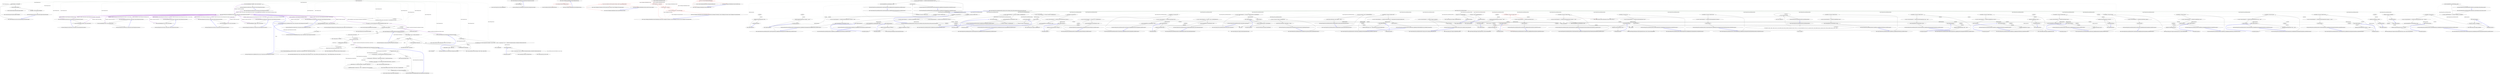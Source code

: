 digraph  {
n90 [label="Nancy.Testing.Browser", span=""];
n0 [cluster="Nancy.Testing.Browser.Browser(Nancy.Bootstrapper.INancyBootstrapper)", label="Entry Nancy.Testing.Browser.Browser(Nancy.Bootstrapper.INancyBootstrapper)", span="26-26"];
n1 [cluster="Nancy.Testing.Browser.Browser(Nancy.Bootstrapper.INancyBootstrapper)", label="this.bootstrapper = bootstrapper", span="28-28"];
n2 [cluster="Nancy.Testing.Browser.Browser(Nancy.Bootstrapper.INancyBootstrapper)", label="this.bootstrapper.Initialise()", span="29-29"];
n3 [cluster="Nancy.Testing.Browser.Browser(Nancy.Bootstrapper.INancyBootstrapper)", label="this.engine = this.bootstrapper.GetEngine()", span="30-30"];
n5 [cluster="Nancy.Bootstrapper.INancyBootstrapper.Initialise()", label="Entry Nancy.Bootstrapper.INancyBootstrapper.Initialise()", span="10-10"];
n4 [cluster="Nancy.Testing.Browser.Browser(Nancy.Bootstrapper.INancyBootstrapper)", label="Exit Nancy.Testing.Browser.Browser(Nancy.Bootstrapper.INancyBootstrapper)", span="26-26"];
n6 [cluster="Nancy.Bootstrapper.INancyBootstrapper.GetEngine()", label="Entry Nancy.Bootstrapper.INancyBootstrapper.GetEngine()", span="16-16"];
n7 [cluster="Nancy.Testing.Browser.Delete(string, System.Action<Nancy.Testing.BrowserContext>)", label="Entry Nancy.Testing.Browser.Delete(string, System.Action<Nancy.Testing.BrowserContext>)", span="39-39"];
n8 [cluster="Nancy.Testing.Browser.Delete(string, System.Action<Nancy.Testing.BrowserContext>)", label="return this.HandleRequest(''DELETE'', path, browserContext);", span="41-41"];
n9 [cluster="Nancy.Testing.Browser.Delete(string, System.Action<Nancy.Testing.BrowserContext>)", label="Exit Nancy.Testing.Browser.Delete(string, System.Action<Nancy.Testing.BrowserContext>)", span="39-39"];
n10 [cluster="Nancy.Testing.Browser.HandleRequest(string, string, System.Action<Nancy.Testing.BrowserContext>)", label="Entry Nancy.Testing.Browser.HandleRequest(string, string, System.Action<Nancy.Testing.BrowserContext>)", span="110-110"];
n11 [cluster="Nancy.Testing.Browser.Get(string, System.Action<Nancy.Testing.BrowserContext>)", label="Entry Nancy.Testing.Browser.Get(string, System.Action<Nancy.Testing.BrowserContext>)", span="50-50"];
n12 [cluster="Nancy.Testing.Browser.Get(string, System.Action<Nancy.Testing.BrowserContext>)", label="return this.HandleRequest(''GET'', path, browserContext);", span="52-52"];
n13 [cluster="Nancy.Testing.Browser.Get(string, System.Action<Nancy.Testing.BrowserContext>)", label="Exit Nancy.Testing.Browser.Get(string, System.Action<Nancy.Testing.BrowserContext>)", span="50-50"];
n14 [cluster="Nancy.Testing.Browser.Head(string, System.Action<Nancy.Testing.BrowserContext>)", label="Entry Nancy.Testing.Browser.Head(string, System.Action<Nancy.Testing.BrowserContext>)", span="61-61"];
n15 [cluster="Nancy.Testing.Browser.Head(string, System.Action<Nancy.Testing.BrowserContext>)", label="return this.HandleRequest(''HEAD'', path, browserContext);", span="63-63"];
n16 [cluster="Nancy.Testing.Browser.Head(string, System.Action<Nancy.Testing.BrowserContext>)", label="Exit Nancy.Testing.Browser.Head(string, System.Action<Nancy.Testing.BrowserContext>)", span="61-61"];
n17 [cluster="Nancy.Testing.Browser.Options(string, System.Action<Nancy.Testing.BrowserContext>)", label="Entry Nancy.Testing.Browser.Options(string, System.Action<Nancy.Testing.BrowserContext>)", span="72-72"];
n18 [cluster="Nancy.Testing.Browser.Options(string, System.Action<Nancy.Testing.BrowserContext>)", label="return this.HandleRequest(''OPTIONS'', path, browserContext);", span="74-74"];
n19 [cluster="Nancy.Testing.Browser.Options(string, System.Action<Nancy.Testing.BrowserContext>)", label="Exit Nancy.Testing.Browser.Options(string, System.Action<Nancy.Testing.BrowserContext>)", span="72-72"];
n20 [cluster="Nancy.Testing.Browser.Patch(string, System.Action<Nancy.Testing.BrowserContext>)", label="Entry Nancy.Testing.Browser.Patch(string, System.Action<Nancy.Testing.BrowserContext>)", span="83-83"];
n21 [cluster="Nancy.Testing.Browser.Patch(string, System.Action<Nancy.Testing.BrowserContext>)", label="return this.HandleRequest(''PATCH'', path, browserContext);", span="85-85"];
n22 [cluster="Nancy.Testing.Browser.Patch(string, System.Action<Nancy.Testing.BrowserContext>)", label="Exit Nancy.Testing.Browser.Patch(string, System.Action<Nancy.Testing.BrowserContext>)", span="83-83"];
n23 [cluster="Nancy.Testing.Browser.Post(string, System.Action<Nancy.Testing.BrowserContext>)", label="Entry Nancy.Testing.Browser.Post(string, System.Action<Nancy.Testing.BrowserContext>)", span="94-94"];
n24 [cluster="Nancy.Testing.Browser.Post(string, System.Action<Nancy.Testing.BrowserContext>)", label="return this.HandleRequest(''POST'', path, browserContext);", span="96-96"];
n25 [cluster="Nancy.Testing.Browser.Post(string, System.Action<Nancy.Testing.BrowserContext>)", label="Exit Nancy.Testing.Browser.Post(string, System.Action<Nancy.Testing.BrowserContext>)", span="94-94"];
n26 [cluster="Nancy.Testing.Browser.Put(string, System.Action<Nancy.Testing.BrowserContext>)", label="Entry Nancy.Testing.Browser.Put(string, System.Action<Nancy.Testing.BrowserContext>)", span="105-105"];
n27 [cluster="Nancy.Testing.Browser.Put(string, System.Action<Nancy.Testing.BrowserContext>)", label="return this.HandleRequest(''PUT'', path, browserContext);", span="107-107"];
n28 [cluster="Nancy.Testing.Browser.Put(string, System.Action<Nancy.Testing.BrowserContext>)", label="Exit Nancy.Testing.Browser.Put(string, System.Action<Nancy.Testing.BrowserContext>)", span="105-105"];
n29 [cluster="Nancy.Testing.Browser.HandleRequest(string, string, System.Action<Nancy.Testing.BrowserContext>)", label="var request =\r\n                CreateRequest(method, path, browserContext ?? this.DefaultBrowserContext)", span="112-113"];
n30 [cluster="Nancy.Testing.Browser.HandleRequest(string, string, System.Action<Nancy.Testing.BrowserContext>)", label="var response = new BrowserResponse(this.engine.HandleRequest(request), this)", span="115-115"];
n34 [cluster="Nancy.Testing.Browser.CreateRequest(string, string, System.Action<Nancy.Testing.BrowserContext>)", label="Entry Nancy.Testing.Browser.CreateRequest(string, string, System.Action<Nancy.Testing.BrowserContext>)", span="178-178"];
n31 [cluster="Nancy.Testing.Browser.HandleRequest(string, string, System.Action<Nancy.Testing.BrowserContext>)", label="this.CaptureCookies(response)", span="117-117"];
n35 [cluster="Nancy.Testing.BrowserResponse.BrowserResponse(Nancy.NancyContext, Nancy.Testing.Browser)", label="Entry Nancy.Testing.BrowserResponse.BrowserResponse(Nancy.NancyContext, Nancy.Testing.Browser)", span="22-22"];
n36 [cluster="Nancy.INancyEngine.HandleRequest(Nancy.Request)", label="Entry Nancy.INancyEngine.HandleRequest(Nancy.Request)", span="21-21"];
n32 [cluster="Nancy.Testing.Browser.HandleRequest(string, string, System.Action<Nancy.Testing.BrowserContext>)", label="return response;", span="119-119"];
n37 [cluster="Nancy.Testing.Browser.CaptureCookies(Nancy.Testing.BrowserResponse)", label="Entry Nancy.Testing.Browser.CaptureCookies(Nancy.Testing.BrowserResponse)", span="139-139"];
n33 [cluster="Nancy.Testing.Browser.HandleRequest(string, string, System.Action<Nancy.Testing.BrowserContext>)", label="Exit Nancy.Testing.Browser.HandleRequest(string, string, System.Action<Nancy.Testing.BrowserContext>)", span="110-110"];
n38 [cluster="Nancy.Testing.Browser.DefaultBrowserContext(Nancy.Testing.BrowserContext)", label="Entry Nancy.Testing.Browser.DefaultBrowserContext(Nancy.Testing.BrowserContext)", span="122-122"];
n39 [cluster="Nancy.Testing.Browser.DefaultBrowserContext(Nancy.Testing.BrowserContext)", label="context.HttpRequest()", span="124-124"];
n40 [cluster="Nancy.Testing.Browser.DefaultBrowserContext(Nancy.Testing.BrowserContext)", label="Exit Nancy.Testing.Browser.DefaultBrowserContext(Nancy.Testing.BrowserContext)", span="122-122"];
n41 [cluster="Nancy.Testing.BrowserContext.HttpRequest()", label="Entry Nancy.Testing.BrowserContext.HttpRequest()", span="116-116"];
n42 [cluster="Nancy.Testing.Browser.SetCookies(Nancy.Testing.BrowserContext)", label="Entry Nancy.Testing.Browser.SetCookies(Nancy.Testing.BrowserContext)", span="127-127"];
n43 [cluster="Nancy.Testing.Browser.SetCookies(Nancy.Testing.BrowserContext)", label="!this.cookies.Any()", span="129-129"];
n46 [cluster="Nancy.Testing.Browser.SetCookies(Nancy.Testing.BrowserContext)", label="context.Header(''Cookie'', cookieString)", span="136-136"];
n44 [cluster="Nancy.Testing.Browser.SetCookies(Nancy.Testing.BrowserContext)", label="return;", span="131-131"];
n45 [cluster="Nancy.Testing.Browser.SetCookies(Nancy.Testing.BrowserContext)", label="var cookieString = this.cookies.Aggregate(string.Empty, (current, cookie) => current + string.Format(''{0}={1};'', HttpUtility.UrlEncode(cookie.Key), HttpUtility.UrlEncode(cookie.Value)))", span="134-134"];
n48 [cluster="System.Collections.Generic.IEnumerable<TSource>.Any<TSource>()", label="Entry System.Collections.Generic.IEnumerable<TSource>.Any<TSource>()", span="0-0"];
n49 [cluster="Unk.Aggregate", label="Entry Unk.Aggregate", span=""];
n51 [cluster="lambda expression", label="Entry lambda expression", span="134-134"];
n47 [cluster="Nancy.Testing.Browser.SetCookies(Nancy.Testing.BrowserContext)", label="Exit Nancy.Testing.Browser.SetCookies(Nancy.Testing.BrowserContext)", span="127-127"];
n50 [cluster="Unk.Header", label="Entry Unk.Header", span=""];
n52 [cluster="lambda expression", label="current + string.Format(''{0}={1};'', HttpUtility.UrlEncode(cookie.Key), HttpUtility.UrlEncode(cookie.Value))", span="134-134"];
n53 [cluster="lambda expression", label="Exit lambda expression", span="134-134"];
n54 [cluster="Nancy.Helpers.HttpUtility.UrlEncode(string)", label="Entry Nancy.Helpers.HttpUtility.UrlEncode(string)", span="373-373"];
n55 [cluster="string.Format(string, object, object)", label="Entry string.Format(string, object, object)", span="0-0"];
n56 [cluster="Nancy.Testing.Browser.CaptureCookies(Nancy.Testing.BrowserResponse)", label="response.Cookies == null || !response.Cookies.Any()", span="141-141"];
n58 [cluster="Nancy.Testing.Browser.CaptureCookies(Nancy.Testing.BrowserResponse)", label="response.Cookies", span="146-146"];
n57 [cluster="Nancy.Testing.Browser.CaptureCookies(Nancy.Testing.BrowserResponse)", label="return;", span="143-143"];
n59 [cluster="Nancy.Testing.Browser.CaptureCookies(Nancy.Testing.BrowserResponse)", label="string.IsNullOrEmpty(cookie.Value)", span="148-148"];
n62 [cluster="Nancy.Testing.Browser.CaptureCookies(Nancy.Testing.BrowserResponse)", label="Exit Nancy.Testing.Browser.CaptureCookies(Nancy.Testing.BrowserResponse)", span="139-139"];
n60 [cluster="Nancy.Testing.Browser.CaptureCookies(Nancy.Testing.BrowserResponse)", label="this.cookies.Remove(cookie.Name)", span="150-150"];
n61 [cluster="Nancy.Testing.Browser.CaptureCookies(Nancy.Testing.BrowserResponse)", label="this.cookies[cookie.Name] = cookie.Value", span="154-154"];
n63 [cluster="string.IsNullOrEmpty(string)", label="Entry string.IsNullOrEmpty(string)", span="0-0"];
n64 [cluster="System.Collections.Generic.IDictionary<TKey, TValue>.Remove(TKey)", label="Entry System.Collections.Generic.IDictionary<TKey, TValue>.Remove(TKey)", span="0-0"];
n65 [cluster="Nancy.Testing.Browser.BuildRequestBody(Nancy.Testing.IBrowserContextValues)", label="Entry Nancy.Testing.Browser.BuildRequestBody(Nancy.Testing.IBrowserContextValues)", span="159-159"];
n66 [cluster="Nancy.Testing.Browser.BuildRequestBody(Nancy.Testing.IBrowserContextValues)", label="contextValues.Body != null", span="161-161"];
n68 [cluster="Nancy.Testing.Browser.BuildRequestBody(Nancy.Testing.IBrowserContextValues)", label="var useFormValues = !String.IsNullOrEmpty(contextValues.FormValues)", span="166-166"];
n69 [cluster="Nancy.Testing.Browser.BuildRequestBody(Nancy.Testing.IBrowserContextValues)", label="var bodyContents = useFormValues ? contextValues.FormValues : contextValues.BodyString", span="167-167"];
n71 [cluster="Nancy.Testing.Browser.BuildRequestBody(Nancy.Testing.IBrowserContextValues)", label="useFormValues && !contextValues.Headers.ContainsKey(''Content-Type'')", span="170-170"];
n72 [cluster="Nancy.Testing.Browser.BuildRequestBody(Nancy.Testing.IBrowserContextValues)", label="contextValues.Headers[''Content-Type''] = new[] { ''application/x-www-form-urlencoded'' }", span="172-172"];
n73 [cluster="Nancy.Testing.Browser.BuildRequestBody(Nancy.Testing.IBrowserContextValues)", label="contextValues.Body = new MemoryStream(bodyBytes)", span="175-175"];
n67 [cluster="Nancy.Testing.Browser.BuildRequestBody(Nancy.Testing.IBrowserContextValues)", label="return;", span="163-163"];
n70 [cluster="Nancy.Testing.Browser.BuildRequestBody(Nancy.Testing.IBrowserContextValues)", label="var bodyBytes = bodyContents != null ? Encoding.UTF8.GetBytes(bodyContents) : new byte[] { }", span="168-168"];
n75 [cluster="System.Text.Encoding.GetBytes(string)", label="Entry System.Text.Encoding.GetBytes(string)", span="0-0"];
n76 [cluster="System.Collections.Generic.IDictionary<TKey, TValue>.ContainsKey(TKey)", label="Entry System.Collections.Generic.IDictionary<TKey, TValue>.ContainsKey(TKey)", span="0-0"];
n74 [cluster="Nancy.Testing.Browser.BuildRequestBody(Nancy.Testing.IBrowserContextValues)", label="Exit Nancy.Testing.Browser.BuildRequestBody(Nancy.Testing.IBrowserContextValues)", span="159-159"];
n77 [cluster="System.IO.MemoryStream.MemoryStream(byte[])", label="Entry System.IO.MemoryStream.MemoryStream(byte[])", span="0-0"];
n78 [cluster="Nancy.Testing.Browser.CreateRequest(string, string, System.Action<Nancy.Testing.BrowserContext>)", label="var context =\r\n                new BrowserContext()", span="180-181"];
n80 [cluster="Nancy.Testing.Browser.CreateRequest(string, string, System.Action<Nancy.Testing.BrowserContext>)", label="browserContext.Invoke(context)", span="185-185"];
n84 [cluster="Nancy.Testing.Browser.CreateRequest(string, string, System.Action<Nancy.Testing.BrowserContext>)", label="return new Request(method, path, contextValues.Headers, requestStream, contextValues.Protocol, contextValues.QueryString);", span="195-195"];
n79 [cluster="Nancy.Testing.Browser.CreateRequest(string, string, System.Action<Nancy.Testing.BrowserContext>)", label="this.SetCookies(context)", span="183-183"];
n86 [cluster="Nancy.Testing.BrowserContext.BrowserContext()", label="Entry Nancy.Testing.BrowserContext.BrowserContext()", span="14-14"];
n81 [cluster="Nancy.Testing.Browser.CreateRequest(string, string, System.Action<Nancy.Testing.BrowserContext>)", label="var contextValues =\r\n                (IBrowserContextValues)context", span="187-188"];
n87 [cluster="System.Action<T>.Invoke(T)", label="Entry System.Action<T>.Invoke(T)", span="0-0"];
n82 [cluster="Nancy.Testing.Browser.CreateRequest(string, string, System.Action<Nancy.Testing.BrowserContext>)", label="BuildRequestBody(contextValues)", span="190-190"];
n83 [cluster="Nancy.Testing.Browser.CreateRequest(string, string, System.Action<Nancy.Testing.BrowserContext>)", label="var requestStream =\r\n                RequestStream.FromStream(contextValues.Body, 0, true)", span="192-193"];
n88 [cluster="Nancy.IO.RequestStream.FromStream(System.IO.Stream, long, bool)", label="Entry Nancy.IO.RequestStream.FromStream(System.IO.Stream, long, bool)", span="233-233"];
n85 [cluster="Nancy.Testing.Browser.CreateRequest(string, string, System.Action<Nancy.Testing.BrowserContext>)", label="Exit Nancy.Testing.Browser.CreateRequest(string, string, System.Action<Nancy.Testing.BrowserContext>)", span="178-178"];
n89 [cluster="Nancy.Request.Request(string, string, System.Collections.Generic.IDictionary<string, System.Collections.Generic.IEnumerable<string>>, Nancy.IO.RequestStream, string, string, string)", label="Entry Nancy.Request.Request(string, string, System.Collections.Generic.IDictionary<string, System.Collections.Generic.IEnumerable<string>>, Nancy.IO.RequestStream, string, string, string)", span="41-41"];
m1_9 [cluster="Nancy.ViewEngines.DefaultRenderContext.HtmlEncode(string)", file="FakeNancyModule.cs", label="Entry Nancy.ViewEngines.DefaultRenderContext.HtmlEncode(string)", span="40-40"];
m1_10 [cluster="Nancy.ViewEngines.DefaultRenderContext.HtmlEncode(string)", color=red, community=0, file="FakeNancyModule.cs", label="0: return Helpers.HttpUtility.HtmlEncode(input);", span="42-42"];
m1_11 [cluster="Nancy.ViewEngines.DefaultRenderContext.HtmlEncode(string)", file="FakeNancyModule.cs", label="Exit Nancy.ViewEngines.DefaultRenderContext.HtmlEncode(string)", span="40-40"];
m1_16 [cluster="Nancy.ViewEngines.IViewResolver.GetViewLocation(string, dynamic, Nancy.ViewEngines.ViewLocationContext)", file="FakeNancyModule.cs", label="Entry Nancy.ViewEngines.IViewResolver.GetViewLocation(string, dynamic, Nancy.ViewEngines.ViewLocationContext)", span="14-14"];
m1_12 [cluster="Nancy.Helpers.HttpUtility.HtmlEncode(string)", file="FakeNancyModule.cs", label="Entry Nancy.Helpers.HttpUtility.HtmlEncode(string)", span="541-541"];
m1_13 [cluster="Nancy.ViewEngines.DefaultRenderContext.LocateView(string, dynamic)", file="FakeNancyModule.cs", label="Entry Nancy.ViewEngines.DefaultRenderContext.LocateView(string, dynamic)", span="60-60"];
m1_14 [cluster="Nancy.ViewEngines.DefaultRenderContext.LocateView(string, dynamic)", color=red, community=0, file="FakeNancyModule.cs", label="0: return this.viewResolver.GetViewLocation(viewName, model, this.viewLocationContext);", span="62-62"];
m1_15 [cluster="Nancy.ViewEngines.DefaultRenderContext.LocateView(string, dynamic)", file="FakeNancyModule.cs", label="Exit Nancy.ViewEngines.DefaultRenderContext.LocateView(string, dynamic)", span="60-60"];
m1_8 [cluster="System.NotImplementedException.NotImplementedException()", file="FakeNancyModule.cs", label="Entry System.NotImplementedException.NotImplementedException()", span="0-0"];
m1_0 [cluster="Nancy.ViewEngines.DefaultRenderContext.DefaultRenderContext(Nancy.ViewEngines.IViewResolver, Nancy.ViewEngines.IViewCache, Nancy.ViewEngines.ViewLocationContext)", file="FakeNancyModule.cs", label="Entry Nancy.ViewEngines.DefaultRenderContext.DefaultRenderContext(Nancy.ViewEngines.IViewResolver, Nancy.ViewEngines.IViewCache, Nancy.ViewEngines.ViewLocationContext)", span="17-17"];
m1_1 [cluster="Nancy.ViewEngines.DefaultRenderContext.DefaultRenderContext(Nancy.ViewEngines.IViewResolver, Nancy.ViewEngines.IViewCache, Nancy.ViewEngines.ViewLocationContext)", color=red, community=0, file="FakeNancyModule.cs", label="0: this.viewResolver = viewResolver", span="19-19"];
m1_2 [cluster="Nancy.ViewEngines.DefaultRenderContext.DefaultRenderContext(Nancy.ViewEngines.IViewResolver, Nancy.ViewEngines.IViewCache, Nancy.ViewEngines.ViewLocationContext)", color=red, community=0, file="FakeNancyModule.cs", label="0: this.viewCache = viewCache", span="20-20"];
m1_3 [cluster="Nancy.ViewEngines.DefaultRenderContext.DefaultRenderContext(Nancy.ViewEngines.IViewResolver, Nancy.ViewEngines.IViewCache, Nancy.ViewEngines.ViewLocationContext)", color=red, community=0, file="FakeNancyModule.cs", label="0: this.viewLocationContext = viewLocationContext", span="21-21"];
m1_4 [cluster="Nancy.ViewEngines.DefaultRenderContext.DefaultRenderContext(Nancy.ViewEngines.IViewResolver, Nancy.ViewEngines.IViewCache, Nancy.ViewEngines.ViewLocationContext)", file="FakeNancyModule.cs", label="Exit Nancy.ViewEngines.DefaultRenderContext.DefaultRenderContext(Nancy.ViewEngines.IViewResolver, Nancy.ViewEngines.IViewCache, Nancy.ViewEngines.ViewLocationContext)", span="17-17"];
m1_5 [cluster="Nancy.ViewEngines.DefaultRenderContext.ParsePath(string)", file="FakeNancyModule.cs", label="Entry Nancy.ViewEngines.DefaultRenderContext.ParsePath(string)", span="30-30"];
m1_6 [cluster="Nancy.ViewEngines.DefaultRenderContext.ParsePath(string)", color=red, community=0, file="FakeNancyModule.cs", label="0: throw new System.NotImplementedException();", span="32-32"];
m1_7 [cluster="Nancy.ViewEngines.DefaultRenderContext.ParsePath(string)", file="FakeNancyModule.cs", label="Exit Nancy.ViewEngines.DefaultRenderContext.ParsePath(string)", span="30-30"];
m1_17 [file="FakeNancyModule.cs", label="Nancy.ViewEngines.DefaultRenderContext", span=""];
m2_32 [cluster="Nancy.Testing.Tests.AssertExtensionsTests.Should_not_throw_exception_when_id_that_should_only_exists_once_only_exists_once()", file="NancyBootstrapperBase.cs", label="Entry Nancy.Testing.Tests.AssertExtensionsTests.Should_not_throw_exception_when_id_that_should_only_exists_once_only_exists_once()", span="55-55"];
m2_33 [cluster="Nancy.Testing.Tests.AssertExtensionsTests.Should_not_throw_exception_when_id_that_should_only_exists_once_only_exists_once()", file="NancyBootstrapperBase.cs", label="var result = Record.Exception(() => this.query[''#testId''].ShouldExistOnce())", span="58-58"];
m2_34 [cluster="Nancy.Testing.Tests.AssertExtensionsTests.Should_not_throw_exception_when_id_that_should_only_exists_once_only_exists_once()", file="NancyBootstrapperBase.cs", label="Assert.Null(result)", span="61-61"];
m2_35 [cluster="Nancy.Testing.Tests.AssertExtensionsTests.Should_not_throw_exception_when_id_that_should_only_exists_once_only_exists_once()", file="NancyBootstrapperBase.cs", label="Exit Nancy.Testing.Tests.AssertExtensionsTests.Should_not_throw_exception_when_id_that_should_only_exists_once_only_exists_once()", span="55-55"];
m2_6 [cluster="Nancy.Testing.Tests.AssertExtensionsTests.Should_throw_assertexception_when_id_does_not_exist()", file="NancyBootstrapperBase.cs", label="Entry Nancy.Testing.Tests.AssertExtensionsTests.Should_throw_assertexception_when_id_does_not_exist()", span="25-25"];
m2_7 [cluster="Nancy.Testing.Tests.AssertExtensionsTests.Should_throw_assertexception_when_id_does_not_exist()", file="NancyBootstrapperBase.cs", label="var result = Record.Exception(() => this.query[''#notThere''].ShouldExist())", span="28-28"];
m2_8 [cluster="Nancy.Testing.Tests.AssertExtensionsTests.Should_throw_assertexception_when_id_does_not_exist()", file="NancyBootstrapperBase.cs", label="Assert.IsAssignableFrom<AssertException>(result)", span="31-31"];
m2_9 [cluster="Nancy.Testing.Tests.AssertExtensionsTests.Should_throw_assertexception_when_id_does_not_exist()", file="NancyBootstrapperBase.cs", label="Exit Nancy.Testing.Tests.AssertExtensionsTests.Should_throw_assertexception_when_id_does_not_exist()", span="25-25"];
m2_48 [cluster="Nancy.Testing.QueryWrapper.ShouldExistExactly(int)", file="NancyBootstrapperBase.cs", label="Entry Nancy.Testing.QueryWrapper.ShouldExistExactly(int)", span="54-54"];
m2_181 [cluster="Nancy.Testing.Tests.AssertExtensionsTests.ShouldContainAttribute_SingleElementContainingAttribute_ShouldNotThrowAssert()", file="NancyBootstrapperBase.cs", label="Entry Nancy.Testing.Tests.AssertExtensionsTests.ShouldContainAttribute_SingleElementContainingAttribute_ShouldNotThrowAssert()", span="284-284"];
m2_182 [cluster="Nancy.Testing.Tests.AssertExtensionsTests.ShouldContainAttribute_SingleElementContainingAttribute_ShouldNotThrowAssert()", file="NancyBootstrapperBase.cs", label="var htmlNode = this.query[''#testId''].First()", span="287-287"];
m2_183 [cluster="Nancy.Testing.Tests.AssertExtensionsTests.ShouldContainAttribute_SingleElementContainingAttribute_ShouldNotThrowAssert()", file="NancyBootstrapperBase.cs", label="var result = Record.Exception(() => htmlNode.ShouldContainAttribute(''attribute1''))", span="290-290"];
m2_184 [cluster="Nancy.Testing.Tests.AssertExtensionsTests.ShouldContainAttribute_SingleElementContainingAttribute_ShouldNotThrowAssert()", file="NancyBootstrapperBase.cs", label="Assert.Null(result)", span="293-293"];
m2_185 [cluster="Nancy.Testing.Tests.AssertExtensionsTests.ShouldContainAttribute_SingleElementContainingAttribute_ShouldNotThrowAssert()", file="NancyBootstrapperBase.cs", label="Exit Nancy.Testing.Tests.AssertExtensionsTests.ShouldContainAttribute_SingleElementContainingAttribute_ShouldNotThrowAssert()", span="284-284"];
m2_56 [cluster="Nancy.Testing.Tests.AssertExtensionsTests.ShouldExistOnce_DoesNotExist_ShouldThrowAssert()", file="NancyBootstrapperBase.cs", label="Entry Nancy.Testing.Tests.AssertExtensionsTests.ShouldExistOnce_DoesNotExist_ShouldThrowAssert()", span="95-95"];
m2_57 [cluster="Nancy.Testing.Tests.AssertExtensionsTests.ShouldExistOnce_DoesNotExist_ShouldThrowAssert()", file="NancyBootstrapperBase.cs", label="var result = Record.Exception(() => this.query[''#notHere''].ShouldExistOnce())", span="98-98"];
m2_58 [cluster="Nancy.Testing.Tests.AssertExtensionsTests.ShouldExistOnce_DoesNotExist_ShouldThrowAssert()", file="NancyBootstrapperBase.cs", label="Assert.IsAssignableFrom<AssertException>(result)", span="101-101"];
m2_59 [cluster="Nancy.Testing.Tests.AssertExtensionsTests.ShouldExistOnce_DoesNotExist_ShouldThrowAssert()", file="NancyBootstrapperBase.cs", label="Exit Nancy.Testing.Tests.AssertExtensionsTests.ShouldExistOnce_DoesNotExist_ShouldThrowAssert()", span="95-95"];
m2_231 [cluster="Nancy.Testing.Tests.AssertExtensionsTests.ShouldContainAttribute_MultipleElementsContainingAttributeAndValue_ShouldNotThrowAssert()", file="NancyBootstrapperBase.cs", label="Entry Nancy.Testing.Tests.AssertExtensionsTests.ShouldContainAttribute_MultipleElementsContainingAttributeAndValue_ShouldNotThrowAssert()", span="362-362"];
m2_232 [cluster="Nancy.Testing.Tests.AssertExtensionsTests.ShouldContainAttribute_MultipleElementsContainingAttributeAndValue_ShouldNotThrowAssert()", file="NancyBootstrapperBase.cs", label="var htmlNode = this.query[''span'']", span="365-365"];
m2_233 [cluster="Nancy.Testing.Tests.AssertExtensionsTests.ShouldContainAttribute_MultipleElementsContainingAttributeAndValue_ShouldNotThrowAssert()", file="NancyBootstrapperBase.cs", label="var result = Record.Exception(() => htmlNode.ShouldContainAttribute(''class'', ''class''))", span="368-368"];
m2_234 [cluster="Nancy.Testing.Tests.AssertExtensionsTests.ShouldContainAttribute_MultipleElementsContainingAttributeAndValue_ShouldNotThrowAssert()", file="NancyBootstrapperBase.cs", label="Assert.Null(result)", span="371-371"];
m2_235 [cluster="Nancy.Testing.Tests.AssertExtensionsTests.ShouldContainAttribute_MultipleElementsContainingAttributeAndValue_ShouldNotThrowAssert()", file="NancyBootstrapperBase.cs", label="Exit Nancy.Testing.Tests.AssertExtensionsTests.ShouldContainAttribute_MultipleElementsContainingAttributeAndValue_ShouldNotThrowAssert()", span="362-362"];
m2_156 [cluster="Nancy.Testing.Tests.AssertExtensionsTests.ShouldContainAttribute_SingleElementNotContainingAttributeAndValue_ShouldThrowAssert()", file="NancyBootstrapperBase.cs", label="Entry Nancy.Testing.Tests.AssertExtensionsTests.ShouldContainAttribute_SingleElementNotContainingAttributeAndValue_ShouldThrowAssert()", span="245-245"];
m2_157 [cluster="Nancy.Testing.Tests.AssertExtensionsTests.ShouldContainAttribute_SingleElementNotContainingAttributeAndValue_ShouldThrowAssert()", file="NancyBootstrapperBase.cs", label="var htmlNode = this.query[''#testId''].First()", span="248-248"];
m2_158 [cluster="Nancy.Testing.Tests.AssertExtensionsTests.ShouldContainAttribute_SingleElementNotContainingAttributeAndValue_ShouldThrowAssert()", file="NancyBootstrapperBase.cs", label="var result = Record.Exception(() => htmlNode.ShouldContainAttribute(''nope'', ''nope''))", span="251-251"];
m2_159 [cluster="Nancy.Testing.Tests.AssertExtensionsTests.ShouldContainAttribute_SingleElementNotContainingAttributeAndValue_ShouldThrowAssert()", file="NancyBootstrapperBase.cs", label="Assert.IsAssignableFrom<AssertException>(result)", span="254-254"];
m2_160 [cluster="Nancy.Testing.Tests.AssertExtensionsTests.ShouldContainAttribute_SingleElementNotContainingAttributeAndValue_ShouldThrowAssert()", file="NancyBootstrapperBase.cs", label="Exit Nancy.Testing.Tests.AssertExtensionsTests.ShouldContainAttribute_SingleElementNotContainingAttributeAndValue_ShouldThrowAssert()", span="245-245"];
m2_147 [cluster="Nancy.Testing.Tests.AssertExtensionsTests.ShouldContainAttribute_SingleElementNotContainingAttribute_ShouldThrowAssert()", file="NancyBootstrapperBase.cs", label="Entry Nancy.Testing.Tests.AssertExtensionsTests.ShouldContainAttribute_SingleElementNotContainingAttribute_ShouldThrowAssert()", span="232-232"];
m2_148 [cluster="Nancy.Testing.Tests.AssertExtensionsTests.ShouldContainAttribute_SingleElementNotContainingAttribute_ShouldThrowAssert()", file="NancyBootstrapperBase.cs", label="var htmlNode = this.query[''#testId''].First()", span="235-235"];
m2_149 [cluster="Nancy.Testing.Tests.AssertExtensionsTests.ShouldContainAttribute_SingleElementNotContainingAttribute_ShouldThrowAssert()", file="NancyBootstrapperBase.cs", label="var result = Record.Exception(() => htmlNode.ShouldContainAttribute(''nope''))", span="238-238"];
m2_150 [cluster="Nancy.Testing.Tests.AssertExtensionsTests.ShouldContainAttribute_SingleElementNotContainingAttribute_ShouldThrowAssert()", file="NancyBootstrapperBase.cs", label="Assert.IsAssignableFrom<AssertException>(result)", span="241-241"];
m2_151 [cluster="Nancy.Testing.Tests.AssertExtensionsTests.ShouldContainAttribute_SingleElementNotContainingAttribute_ShouldThrowAssert()", file="NancyBootstrapperBase.cs", label="Exit Nancy.Testing.Tests.AssertExtensionsTests.ShouldContainAttribute_SingleElementNotContainingAttribute_ShouldThrowAssert()", span="232-232"];
m2_39 [cluster="Nancy.Testing.QueryWrapper.ShouldExistOnce()", file="NancyBootstrapperBase.cs", label="Entry Nancy.Testing.QueryWrapper.ShouldExistOnce()", span="45-45"];
m2_96 [cluster="Nancy.Testing.QueryWrapper.ShouldBeOfClass(string)", file="NancyBootstrapperBase.cs", label="Entry Nancy.Testing.QueryWrapper.ShouldBeOfClass(string)", span="73-73"];
m2_97 [cluster="Nancy.Testing.Tests.AssertExtensionsTests.ShouldBeClass_MultipleElementsAllThatClass_ShouldNotThrowAssert()", file="NancyBootstrapperBase.cs", label="Entry Nancy.Testing.Tests.AssertExtensionsTests.ShouldBeClass_MultipleElementsAllThatClass_ShouldNotThrowAssert()", span="154-154"];
m2_98 [cluster="Nancy.Testing.Tests.AssertExtensionsTests.ShouldBeClass_MultipleElementsAllThatClass_ShouldNotThrowAssert()", file="NancyBootstrapperBase.cs", label="var htmlNodes = this.query[''span'']", span="157-157"];
m2_99 [cluster="Nancy.Testing.Tests.AssertExtensionsTests.ShouldBeClass_MultipleElementsAllThatClass_ShouldNotThrowAssert()", file="NancyBootstrapperBase.cs", label="var result = Record.Exception(() => htmlNodes.ShouldBeOfClass(''class''))", span="160-160"];
m2_100 [cluster="Nancy.Testing.Tests.AssertExtensionsTests.ShouldBeClass_MultipleElementsAllThatClass_ShouldNotThrowAssert()", file="NancyBootstrapperBase.cs", label="Assert.Null(result)", span="163-163"];
m2_101 [cluster="Nancy.Testing.Tests.AssertExtensionsTests.ShouldBeClass_MultipleElementsAllThatClass_ShouldNotThrowAssert()", file="NancyBootstrapperBase.cs", label="Exit Nancy.Testing.Tests.AssertExtensionsTests.ShouldBeClass_MultipleElementsAllThatClass_ShouldNotThrowAssert()", span="154-154"];
m2_11 [cluster="Unk.>", file="NancyBootstrapperBase.cs", label="Entry Unk.>", span=""];
m2_40 [cluster="Nancy.Testing.Tests.AssertExtensionsTests.ShouldExistOnce_ExistsOnce_ReturnsSingleItemAndConnector()", file="NancyBootstrapperBase.cs", label="Entry Nancy.Testing.Tests.AssertExtensionsTests.ShouldExistOnce_ExistsOnce_ReturnsSingleItemAndConnector()", span="65-65"];
m2_41 [cluster="Nancy.Testing.Tests.AssertExtensionsTests.ShouldExistOnce_ExistsOnce_ReturnsSingleItemAndConnector()", file="NancyBootstrapperBase.cs", label="var result = this.query[''#testId''].ShouldExistOnce()", span="68-68"];
m2_42 [cluster="Nancy.Testing.Tests.AssertExtensionsTests.ShouldExistOnce_ExistsOnce_ReturnsSingleItemAndConnector()", file="NancyBootstrapperBase.cs", label="Assert.IsType<AndConnector<NodeWrapper>>(result)", span="71-71"];
m2_43 [cluster="Nancy.Testing.Tests.AssertExtensionsTests.ShouldExistOnce_ExistsOnce_ReturnsSingleItemAndConnector()", file="NancyBootstrapperBase.cs", label="Exit Nancy.Testing.Tests.AssertExtensionsTests.ShouldExistOnce_ExistsOnce_ReturnsSingleItemAndConnector()", span="65-65"];
m2_113 [cluster="Nancy.Testing.NodeWrapper.ShouldContain(string, System.StringComparison)", file="NancyBootstrapperBase.cs", label="Entry Nancy.Testing.NodeWrapper.ShouldContain(string, System.StringComparison)", span="86-86"];
m2_222 [cluster="Nancy.Testing.QueryWrapper.ShouldContainAttribute(string, string, System.StringComparison)", file="NancyBootstrapperBase.cs", label="Entry Nancy.Testing.QueryWrapper.ShouldContainAttribute(string, string, System.StringComparison)", span="142-142"];
m2_223 [cluster="Nancy.Testing.Tests.AssertExtensionsTests.ShouldContainAttribute_MultipleElementsContainingAttribute_ShouldNotThrowAssert()", file="NancyBootstrapperBase.cs", label="Entry Nancy.Testing.Tests.AssertExtensionsTests.ShouldContainAttribute_MultipleElementsContainingAttribute_ShouldNotThrowAssert()", span="349-349"];
m2_224 [cluster="Nancy.Testing.Tests.AssertExtensionsTests.ShouldContainAttribute_MultipleElementsContainingAttribute_ShouldNotThrowAssert()", file="NancyBootstrapperBase.cs", label="var htmlNode = this.query[''div'']", span="352-352"];
m2_225 [cluster="Nancy.Testing.Tests.AssertExtensionsTests.ShouldContainAttribute_MultipleElementsContainingAttribute_ShouldNotThrowAssert()", file="NancyBootstrapperBase.cs", label="var result = Record.Exception(() => htmlNode.ShouldContainAttribute(''class''))", span="355-355"];
m2_226 [cluster="Nancy.Testing.Tests.AssertExtensionsTests.ShouldContainAttribute_MultipleElementsContainingAttribute_ShouldNotThrowAssert()", file="NancyBootstrapperBase.cs", label="Assert.Null(result)", span="358-358"];
m2_227 [cluster="Nancy.Testing.Tests.AssertExtensionsTests.ShouldContainAttribute_MultipleElementsContainingAttribute_ShouldNotThrowAssert()", file="NancyBootstrapperBase.cs", label="Exit Nancy.Testing.Tests.AssertExtensionsTests.ShouldContainAttribute_MultipleElementsContainingAttribute_ShouldNotThrowAssert()", span="349-349"];
m2_0 [cluster="Nancy.Testing.Tests.AssertExtensionsTests.AssertExtensionsTests()", file="NancyBootstrapperBase.cs", label="Entry Nancy.Testing.Tests.AssertExtensionsTests.AssertExtensionsTests()", span="15-15"];
m2_1 [cluster="Nancy.Testing.Tests.AssertExtensionsTests.AssertExtensionsTests()", file="NancyBootstrapperBase.cs", label="var document =\r\n                CQ.Create(@''<html><head></head><body><div id='testId' class='myClass' attribute1 attribute2='value2'>Test</div><div class='anotherClass'>Tes</div><span class='class'>some contents</span><span class='class'>This has contents</span></body></html>'')", span="17-18"];
m2_2 [cluster="Nancy.Testing.Tests.AssertExtensionsTests.AssertExtensionsTests()", file="NancyBootstrapperBase.cs", label="this.query =\r\n                new QueryWrapper(document)", span="20-21"];
m2_3 [cluster="Nancy.Testing.Tests.AssertExtensionsTests.AssertExtensionsTests()", file="NancyBootstrapperBase.cs", label="Exit Nancy.Testing.Tests.AssertExtensionsTests.AssertExtensionsTests()", span="15-15"];
m2_15 [cluster="Nancy.Testing.QueryWrapper.ShouldExist()", file="NancyBootstrapperBase.cs", label="Entry Nancy.Testing.QueryWrapper.ShouldExist()", span="25-25"];
m2_214 [cluster="Nancy.Testing.Tests.AssertExtensionsTests.ShouldContainAttribute_MultipleElementsOneNotContainingAttributeAndValue_ShouldThrowAssert()", file="NancyBootstrapperBase.cs", label="Entry Nancy.Testing.Tests.AssertExtensionsTests.ShouldContainAttribute_MultipleElementsOneNotContainingAttributeAndValue_ShouldThrowAssert()", span="336-336"];
m2_215 [cluster="Nancy.Testing.Tests.AssertExtensionsTests.ShouldContainAttribute_MultipleElementsOneNotContainingAttributeAndValue_ShouldThrowAssert()", file="NancyBootstrapperBase.cs", label="var htmlNode = this.query[''div'']", span="339-339"];
m2_216 [cluster="Nancy.Testing.Tests.AssertExtensionsTests.ShouldContainAttribute_MultipleElementsOneNotContainingAttributeAndValue_ShouldThrowAssert()", file="NancyBootstrapperBase.cs", label="var result = Record.Exception(() => htmlNode.ShouldContainAttribute(''class'', ''myClass''))", span="342-342"];
m2_217 [cluster="Nancy.Testing.Tests.AssertExtensionsTests.ShouldContainAttribute_MultipleElementsOneNotContainingAttributeAndValue_ShouldThrowAssert()", file="NancyBootstrapperBase.cs", label="Assert.IsAssignableFrom<AssertException>(result)", span="345-345"];
m2_218 [cluster="Nancy.Testing.Tests.AssertExtensionsTests.ShouldContainAttribute_MultipleElementsOneNotContainingAttributeAndValue_ShouldThrowAssert()", file="NancyBootstrapperBase.cs", label="Exit Nancy.Testing.Tests.AssertExtensionsTests.ShouldContainAttribute_MultipleElementsOneNotContainingAttributeAndValue_ShouldThrowAssert()", span="336-336"];
m2_114 [cluster="Nancy.Testing.Tests.AssertExtensionsTests.ShouldContain_SingleElementWithTextInDifferentCase_ShouldHonorCompareType()", file="NancyBootstrapperBase.cs", label="Entry Nancy.Testing.Tests.AssertExtensionsTests.ShouldContain_SingleElementWithTextInDifferentCase_ShouldHonorCompareType()", span="180-180"];
m2_115 [cluster="Nancy.Testing.Tests.AssertExtensionsTests.ShouldContain_SingleElementWithTextInDifferentCase_ShouldHonorCompareType()", file="NancyBootstrapperBase.cs", label="var htmlNode = this.query[''#testId''].First()", span="183-183"];
m2_116 [cluster="Nancy.Testing.Tests.AssertExtensionsTests.ShouldContain_SingleElementWithTextInDifferentCase_ShouldHonorCompareType()", file="NancyBootstrapperBase.cs", label="var result = Record.Exception(() => htmlNode.ShouldContain(''test'', StringComparison.InvariantCultureIgnoreCase))", span="186-186"];
m2_117 [cluster="Nancy.Testing.Tests.AssertExtensionsTests.ShouldContain_SingleElementWithTextInDifferentCase_ShouldHonorCompareType()", file="NancyBootstrapperBase.cs", label="Assert.Null(result)", span="189-189"];
m2_118 [cluster="Nancy.Testing.Tests.AssertExtensionsTests.ShouldContain_SingleElementWithTextInDifferentCase_ShouldHonorCompareType()", file="NancyBootstrapperBase.cs", label="Exit Nancy.Testing.Tests.AssertExtensionsTests.ShouldContain_SingleElementWithTextInDifferentCase_ShouldHonorCompareType()", span="180-180"];
m2_164 [cluster="Nancy.Testing.NodeWrapper.ShouldContainAttribute(string, string, System.StringComparison)", file="NancyBootstrapperBase.cs", label="Entry Nancy.Testing.NodeWrapper.ShouldContainAttribute(string, string, System.StringComparison)", span="119-119"];
m2_79 [cluster="Nancy.Testing.NodeWrapper.ShouldBeOfClass(string)", file="NancyBootstrapperBase.cs", label="Entry Nancy.Testing.NodeWrapper.ShouldBeOfClass(string)", span="63-63"];
m2_24 [cluster="Nancy.Testing.Tests.AssertExtensionsTests.Should_detect_nonexistence()", file="NancyBootstrapperBase.cs", label="Entry Nancy.Testing.Tests.AssertExtensionsTests.Should_detect_nonexistence()", span="45-45"];
m2_25 [cluster="Nancy.Testing.Tests.AssertExtensionsTests.Should_detect_nonexistence()", file="NancyBootstrapperBase.cs", label="var result = Record.Exception(() => this.query[''#jamesIsAwesome''].ShouldNotExist())", span="48-48"];
m2_26 [cluster="Nancy.Testing.Tests.AssertExtensionsTests.Should_detect_nonexistence()", file="NancyBootstrapperBase.cs", label="Assert.Null(result)", span="51-51"];
m2_27 [cluster="Nancy.Testing.Tests.AssertExtensionsTests.Should_detect_nonexistence()", file="NancyBootstrapperBase.cs", label="Exit Nancy.Testing.Tests.AssertExtensionsTests.Should_detect_nonexistence()", span="45-45"];
m2_88 [cluster="Nancy.Testing.Tests.AssertExtensionsTests.ShouldBeClass_MultipleElementsOneNotThatClass_ShouldThrowAssert()", file="NancyBootstrapperBase.cs", label="Entry Nancy.Testing.Tests.AssertExtensionsTests.ShouldBeClass_MultipleElementsOneNotThatClass_ShouldThrowAssert()", span="141-141"];
m2_89 [cluster="Nancy.Testing.Tests.AssertExtensionsTests.ShouldBeClass_MultipleElementsOneNotThatClass_ShouldThrowAssert()", file="NancyBootstrapperBase.cs", label="var htmlNodes = this.query[''div'']", span="144-144"];
m2_90 [cluster="Nancy.Testing.Tests.AssertExtensionsTests.ShouldBeClass_MultipleElementsOneNotThatClass_ShouldThrowAssert()", file="NancyBootstrapperBase.cs", label="var result = Record.Exception(() => htmlNodes.ShouldBeOfClass(''myClass''))", span="147-147"];
m2_91 [cluster="Nancy.Testing.Tests.AssertExtensionsTests.ShouldBeClass_MultipleElementsOneNotThatClass_ShouldThrowAssert()", file="NancyBootstrapperBase.cs", label="Assert.IsAssignableFrom<AssertException>(result)", span="150-150"];
m2_92 [cluster="Nancy.Testing.Tests.AssertExtensionsTests.ShouldBeClass_MultipleElementsOneNotThatClass_ShouldThrowAssert()", file="NancyBootstrapperBase.cs", label="Exit Nancy.Testing.Tests.AssertExtensionsTests.ShouldBeClass_MultipleElementsOneNotThatClass_ShouldThrowAssert()", span="141-141"];
m2_213 [cluster="Nancy.Testing.QueryWrapper.ShouldContainAttribute(string)", file="NancyBootstrapperBase.cs", label="Entry Nancy.Testing.QueryWrapper.ShouldContainAttribute(string)", span="129-129"];
m2_44 [cluster="Nancy.Testing.Tests.AssertExtensionsTests.ShouldExistsExactly2_Exists2_ReturnsResultAndConnector()", file="NancyBootstrapperBase.cs", label="Entry Nancy.Testing.Tests.AssertExtensionsTests.ShouldExistsExactly2_Exists2_ReturnsResultAndConnector()", span="75-75"];
m2_45 [cluster="Nancy.Testing.Tests.AssertExtensionsTests.ShouldExistsExactly2_Exists2_ReturnsResultAndConnector()", file="NancyBootstrapperBase.cs", label="var result = this.query[''.class''].ShouldExistExactly(2)", span="78-78"];
m2_46 [cluster="Nancy.Testing.Tests.AssertExtensionsTests.ShouldExistsExactly2_Exists2_ReturnsResultAndConnector()", file="NancyBootstrapperBase.cs", label="Assert.IsType<AndConnector<QueryWrapper>>(result)", span="81-81"];
m2_47 [cluster="Nancy.Testing.Tests.AssertExtensionsTests.ShouldExistsExactly2_Exists2_ReturnsResultAndConnector()", file="NancyBootstrapperBase.cs", label="Exit Nancy.Testing.Tests.AssertExtensionsTests.ShouldExistsExactly2_Exists2_ReturnsResultAndConnector()", span="75-75"];
m2_105 [cluster="Nancy.Testing.Tests.AssertExtensionsTests.ShouldContain_SingleElementThatContainsText_ShouldNotThrowAssert()", file="NancyBootstrapperBase.cs", label="Entry Nancy.Testing.Tests.AssertExtensionsTests.ShouldContain_SingleElementThatContainsText_ShouldNotThrowAssert()", span="167-167"];
m2_106 [cluster="Nancy.Testing.Tests.AssertExtensionsTests.ShouldContain_SingleElementThatContainsText_ShouldNotThrowAssert()", color=red, community=0, file="NancyBootstrapperBase.cs", label="0: var htmlNode = this.query[''#testId''].First()", span="170-170"];
m2_107 [cluster="Nancy.Testing.Tests.AssertExtensionsTests.ShouldContain_SingleElementThatContainsText_ShouldNotThrowAssert()", file="NancyBootstrapperBase.cs", label="var result = Record.Exception(() => htmlNode.ShouldContain(''Test''))", span="173-173"];
m2_108 [cluster="Nancy.Testing.Tests.AssertExtensionsTests.ShouldContain_SingleElementThatContainsText_ShouldNotThrowAssert()", file="NancyBootstrapperBase.cs", label="Assert.Null(result)", span="176-176"];
m2_109 [cluster="Nancy.Testing.Tests.AssertExtensionsTests.ShouldContain_SingleElementThatContainsText_ShouldNotThrowAssert()", file="NancyBootstrapperBase.cs", label="Exit Nancy.Testing.Tests.AssertExtensionsTests.ShouldContain_SingleElementThatContainsText_ShouldNotThrowAssert()", span="167-167"];
m2_20 [cluster="Unk.Null", file="NancyBootstrapperBase.cs", label="Entry Unk.Null", span=""];
m2_122 [cluster="Nancy.Testing.Tests.AssertExtensionsTests.ShouldContain_SingleElementDoesntContainText_ShouldThrowAssert()", file="NancyBootstrapperBase.cs", label="Entry Nancy.Testing.Tests.AssertExtensionsTests.ShouldContain_SingleElementDoesntContainText_ShouldThrowAssert()", span="193-193"];
m2_123 [cluster="Nancy.Testing.Tests.AssertExtensionsTests.ShouldContain_SingleElementDoesntContainText_ShouldThrowAssert()", file="NancyBootstrapperBase.cs", label="var htmlNode = this.query[''#testId''].First()", span="196-196"];
m2_124 [cluster="Nancy.Testing.Tests.AssertExtensionsTests.ShouldContain_SingleElementDoesntContainText_ShouldThrowAssert()", file="NancyBootstrapperBase.cs", label="var result = Record.Exception(() => htmlNode.ShouldContain(''nope''))", span="199-199"];
m2_125 [cluster="Nancy.Testing.Tests.AssertExtensionsTests.ShouldContain_SingleElementDoesntContainText_ShouldThrowAssert()", file="NancyBootstrapperBase.cs", label="Assert.IsAssignableFrom<AssertException>(result)", span="202-202"];
m2_126 [cluster="Nancy.Testing.Tests.AssertExtensionsTests.ShouldContain_SingleElementDoesntContainText_ShouldThrowAssert()", file="NancyBootstrapperBase.cs", label="Exit Nancy.Testing.Tests.AssertExtensionsTests.ShouldContain_SingleElementDoesntContainText_ShouldThrowAssert()", span="193-193"];
m2_5 [cluster="QueryWrapper.cstr", file="NancyBootstrapperBase.cs", label="Entry QueryWrapper.cstr", span=""];
m2_80 [cluster="Nancy.Testing.Tests.AssertExtensionsTests.ShouldBeClass_SingleElementWithThatClass_ShouldNotThrowAssert()", file="NancyBootstrapperBase.cs", label="Entry Nancy.Testing.Tests.AssertExtensionsTests.ShouldBeClass_SingleElementWithThatClass_ShouldNotThrowAssert()", span="128-128"];
m2_81 [cluster="Nancy.Testing.Tests.AssertExtensionsTests.ShouldBeClass_SingleElementWithThatClass_ShouldNotThrowAssert()", file="NancyBootstrapperBase.cs", label="var htmlNode = this.query[''#testId''].First()", span="131-131"];
m2_82 [cluster="Nancy.Testing.Tests.AssertExtensionsTests.ShouldBeClass_SingleElementWithThatClass_ShouldNotThrowAssert()", file="NancyBootstrapperBase.cs", label="var result = Record.Exception(() => htmlNode.ShouldBeOfClass(''myClass''))", span="134-134"];
m2_83 [cluster="Nancy.Testing.Tests.AssertExtensionsTests.ShouldBeClass_SingleElementWithThatClass_ShouldNotThrowAssert()", file="NancyBootstrapperBase.cs", label="Assert.Null(result)", span="137-137"];
m2_84 [cluster="Nancy.Testing.Tests.AssertExtensionsTests.ShouldBeClass_SingleElementWithThatClass_ShouldNotThrowAssert()", file="NancyBootstrapperBase.cs", label="Exit Nancy.Testing.Tests.AssertExtensionsTests.ShouldBeClass_SingleElementWithThatClass_ShouldNotThrowAssert()", span="128-128"];
m2_139 [cluster="Nancy.Testing.Tests.AssertExtensionsTests.ShouldContain_MultipleElementsOneNotContainingText_ShouldThrowAssert()", file="NancyBootstrapperBase.cs", label="Entry Nancy.Testing.Tests.AssertExtensionsTests.ShouldContain_MultipleElementsOneNotContainingText_ShouldThrowAssert()", span="219-219"];
m2_140 [cluster="Nancy.Testing.Tests.AssertExtensionsTests.ShouldContain_MultipleElementsOneNotContainingText_ShouldThrowAssert()", file="NancyBootstrapperBase.cs", label="var htmlNodes = this.query[''div'']", span="222-222"];
m2_141 [cluster="Nancy.Testing.Tests.AssertExtensionsTests.ShouldContain_MultipleElementsOneNotContainingText_ShouldThrowAssert()", file="NancyBootstrapperBase.cs", label="var result = Record.Exception(() => htmlNodes.ShouldContain(''Test''))", span="225-225"];
m2_142 [cluster="Nancy.Testing.Tests.AssertExtensionsTests.ShouldContain_MultipleElementsOneNotContainingText_ShouldThrowAssert()", file="NancyBootstrapperBase.cs", label="Assert.IsAssignableFrom<AssertException>(result)", span="228-228"];
m2_143 [cluster="Nancy.Testing.Tests.AssertExtensionsTests.ShouldContain_MultipleElementsOneNotContainingText_ShouldThrowAssert()", file="NancyBootstrapperBase.cs", label="Exit Nancy.Testing.Tests.AssertExtensionsTests.ShouldContain_MultipleElementsOneNotContainingText_ShouldThrowAssert()", span="219-219"];
m2_197 [cluster="Nancy.Testing.Tests.AssertExtensionsTests.ShouldContainAttribute_SingleElementContainingAttributeAndValue_ShouldNotThrowAssert()", file="NancyBootstrapperBase.cs", label="Entry Nancy.Testing.Tests.AssertExtensionsTests.ShouldContainAttribute_SingleElementContainingAttributeAndValue_ShouldNotThrowAssert()", span="310-310"];
m2_198 [cluster="Nancy.Testing.Tests.AssertExtensionsTests.ShouldContainAttribute_SingleElementContainingAttributeAndValue_ShouldNotThrowAssert()", file="NancyBootstrapperBase.cs", label="var htmlNode = this.query[''#testId''].First()", span="313-313"];
m2_199 [cluster="Nancy.Testing.Tests.AssertExtensionsTests.ShouldContainAttribute_SingleElementContainingAttributeAndValue_ShouldNotThrowAssert()", file="NancyBootstrapperBase.cs", label="var result = Record.Exception(() => htmlNode.ShouldContainAttribute(''attribute2'', ''value2''))", span="316-316"];
m2_200 [cluster="Nancy.Testing.Tests.AssertExtensionsTests.ShouldContainAttribute_SingleElementContainingAttributeAndValue_ShouldNotThrowAssert()", file="NancyBootstrapperBase.cs", label="Assert.Null(result)", span="319-319"];
m2_201 [cluster="Nancy.Testing.Tests.AssertExtensionsTests.ShouldContainAttribute_SingleElementContainingAttributeAndValue_ShouldNotThrowAssert()", file="NancyBootstrapperBase.cs", label="Exit Nancy.Testing.Tests.AssertExtensionsTests.ShouldContainAttribute_SingleElementContainingAttributeAndValue_ShouldNotThrowAssert()", span="310-310"];
m2_75 [cluster="System.Collections.Generic.IEnumerable<TSource>.First<TSource>()", file="NancyBootstrapperBase.cs", label="Entry System.Collections.Generic.IEnumerable<TSource>.First<TSource>()", span="0-0"];
m2_155 [cluster="Nancy.Testing.NodeWrapper.ShouldContainAttribute(string)", file="NancyBootstrapperBase.cs", label="Entry Nancy.Testing.NodeWrapper.ShouldContainAttribute(string)", span="109-109"];
m2_205 [cluster="Nancy.Testing.Tests.AssertExtensionsTests.ShouldContainAttribute_MultipleElementsOneNotContainingAttribute_ShouldThrowAssert()", file="NancyBootstrapperBase.cs", label="Entry Nancy.Testing.Tests.AssertExtensionsTests.ShouldContainAttribute_MultipleElementsOneNotContainingAttribute_ShouldThrowAssert()", span="323-323"];
m2_206 [cluster="Nancy.Testing.Tests.AssertExtensionsTests.ShouldContainAttribute_MultipleElementsOneNotContainingAttribute_ShouldThrowAssert()", file="NancyBootstrapperBase.cs", label="var htmlNode = this.query[''div'']", span="326-326"];
m2_207 [cluster="Nancy.Testing.Tests.AssertExtensionsTests.ShouldContainAttribute_MultipleElementsOneNotContainingAttribute_ShouldThrowAssert()", file="NancyBootstrapperBase.cs", label="var result = Record.Exception(() => htmlNode.ShouldContainAttribute(''attribute1''))", span="329-329"];
m2_208 [cluster="Nancy.Testing.Tests.AssertExtensionsTests.ShouldContainAttribute_MultipleElementsOneNotContainingAttribute_ShouldThrowAssert()", file="NancyBootstrapperBase.cs", label="Assert.IsAssignableFrom<AssertException>(result)", span="332-332"];
m2_209 [cluster="Nancy.Testing.Tests.AssertExtensionsTests.ShouldContainAttribute_MultipleElementsOneNotContainingAttribute_ShouldThrowAssert()", file="NancyBootstrapperBase.cs", label="Exit Nancy.Testing.Tests.AssertExtensionsTests.ShouldContainAttribute_MultipleElementsOneNotContainingAttribute_ShouldThrowAssert()", span="323-323"];
m2_236 [cluster="lambda expression", file="NancyBootstrapperBase.cs", label="Entry lambda expression", span="368-368"];
m2_12 [cluster="lambda expression", file="NancyBootstrapperBase.cs", label="Entry lambda expression", span="28-28"];
m2_13 [cluster="lambda expression", file="NancyBootstrapperBase.cs", label="this.query[''#notThere''].ShouldExist()", span="28-28"];
m2_14 [cluster="lambda expression", file="NancyBootstrapperBase.cs", label="Exit lambda expression", span="28-28"];
m2_21 [cluster="lambda expression", file="NancyBootstrapperBase.cs", label="Entry lambda expression", span="38-38"];
m2_22 [cluster="lambda expression", file="NancyBootstrapperBase.cs", label="this.query[''#testId''].ShouldExist()", span="38-38"];
m2_23 [cluster="lambda expression", file="NancyBootstrapperBase.cs", label="Exit lambda expression", span="38-38"];
m2_28 [cluster="lambda expression", file="NancyBootstrapperBase.cs", label="Entry lambda expression", span="48-48"];
m2_29 [cluster="lambda expression", file="NancyBootstrapperBase.cs", label="this.query[''#jamesIsAwesome''].ShouldNotExist()", span="48-48"];
m2_30 [cluster="lambda expression", file="NancyBootstrapperBase.cs", label="Exit lambda expression", span="48-48"];
m2_36 [cluster="lambda expression", file="NancyBootstrapperBase.cs", label="Entry lambda expression", span="58-58"];
m2_37 [cluster="lambda expression", file="NancyBootstrapperBase.cs", label="this.query[''#testId''].ShouldExistOnce()", span="58-58"];
m2_38 [cluster="lambda expression", file="NancyBootstrapperBase.cs", label="Exit lambda expression", span="58-58"];
m2_53 [cluster="lambda expression", file="NancyBootstrapperBase.cs", label="Entry lambda expression", span="88-88"];
m2_54 [cluster="lambda expression", file="NancyBootstrapperBase.cs", label="this.query[''.class''].ShouldExistExactly(3)", span="88-88"];
m2_55 [cluster="lambda expression", file="NancyBootstrapperBase.cs", label="Exit lambda expression", span="88-88"];
m2_60 [cluster="lambda expression", file="NancyBootstrapperBase.cs", label="Entry lambda expression", span="98-98"];
m2_61 [cluster="lambda expression", file="NancyBootstrapperBase.cs", label="this.query[''#notHere''].ShouldExistOnce()", span="98-98"];
m2_62 [cluster="lambda expression", file="NancyBootstrapperBase.cs", label="Exit lambda expression", span="98-98"];
m2_67 [cluster="lambda expression", file="NancyBootstrapperBase.cs", label="Entry lambda expression", span="108-108"];
m2_68 [cluster="lambda expression", file="NancyBootstrapperBase.cs", label="this.query[''div''].ShouldExistOnce()", span="108-108"];
m2_69 [cluster="lambda expression", file="NancyBootstrapperBase.cs", label="Exit lambda expression", span="108-108"];
m2_77 [cluster="lambda expression", file="NancyBootstrapperBase.cs", label="htmlNode.ShouldBeOfClass(''nope'')", span="121-121"];
m2_76 [cluster="lambda expression", file="NancyBootstrapperBase.cs", label="Entry lambda expression", span="121-121"];
m2_78 [cluster="lambda expression", file="NancyBootstrapperBase.cs", label="Exit lambda expression", span="121-121"];
m2_86 [cluster="lambda expression", file="NancyBootstrapperBase.cs", label="htmlNode.ShouldBeOfClass(''myClass'')", span="134-134"];
m2_85 [cluster="lambda expression", file="NancyBootstrapperBase.cs", label="Entry lambda expression", span="134-134"];
m2_87 [cluster="lambda expression", file="NancyBootstrapperBase.cs", label="Exit lambda expression", span="134-134"];
m2_94 [cluster="lambda expression", file="NancyBootstrapperBase.cs", label="htmlNodes.ShouldBeOfClass(''myClass'')", span="147-147"];
m2_93 [cluster="lambda expression", file="NancyBootstrapperBase.cs", label="Entry lambda expression", span="147-147"];
m2_95 [cluster="lambda expression", file="NancyBootstrapperBase.cs", label="Exit lambda expression", span="147-147"];
m2_103 [cluster="lambda expression", file="NancyBootstrapperBase.cs", label="htmlNodes.ShouldBeOfClass(''class'')", span="160-160"];
m2_102 [cluster="lambda expression", file="NancyBootstrapperBase.cs", label="Entry lambda expression", span="160-160"];
m2_104 [cluster="lambda expression", file="NancyBootstrapperBase.cs", label="Exit lambda expression", span="160-160"];
m2_111 [cluster="lambda expression", file="NancyBootstrapperBase.cs", label="htmlNode.ShouldContain(''Test'')", span="173-173"];
m2_110 [cluster="lambda expression", file="NancyBootstrapperBase.cs", label="Entry lambda expression", span="173-173"];
m2_112 [cluster="lambda expression", file="NancyBootstrapperBase.cs", label="Exit lambda expression", span="173-173"];
m2_120 [cluster="lambda expression", file="NancyBootstrapperBase.cs", label="htmlNode.ShouldContain(''test'', StringComparison.InvariantCultureIgnoreCase)", span="186-186"];
m2_119 [cluster="lambda expression", file="NancyBootstrapperBase.cs", label="Entry lambda expression", span="186-186"];
m2_121 [cluster="lambda expression", file="NancyBootstrapperBase.cs", label="Exit lambda expression", span="186-186"];
m2_128 [cluster="lambda expression", file="NancyBootstrapperBase.cs", label="htmlNode.ShouldContain(''nope'')", span="199-199"];
m2_127 [cluster="lambda expression", file="NancyBootstrapperBase.cs", label="Entry lambda expression", span="199-199"];
m2_129 [cluster="lambda expression", file="NancyBootstrapperBase.cs", label="Exit lambda expression", span="199-199"];
m2_136 [cluster="lambda expression", file="NancyBootstrapperBase.cs", label="htmlNodes.ShouldContain(''contents'')", span="212-212"];
m2_135 [cluster="lambda expression", file="NancyBootstrapperBase.cs", label="Entry lambda expression", span="212-212"];
m2_137 [cluster="lambda expression", file="NancyBootstrapperBase.cs", label="Exit lambda expression", span="212-212"];
m2_145 [cluster="lambda expression", file="NancyBootstrapperBase.cs", label="htmlNodes.ShouldContain(''Test'')", span="225-225"];
m2_144 [cluster="lambda expression", file="NancyBootstrapperBase.cs", label="Entry lambda expression", span="225-225"];
m2_146 [cluster="lambda expression", file="NancyBootstrapperBase.cs", label="Exit lambda expression", span="225-225"];
m2_153 [cluster="lambda expression", file="NancyBootstrapperBase.cs", label="htmlNode.ShouldContainAttribute(''nope'')", span="238-238"];
m2_152 [cluster="lambda expression", file="NancyBootstrapperBase.cs", label="Entry lambda expression", span="238-238"];
m2_154 [cluster="lambda expression", file="NancyBootstrapperBase.cs", label="Exit lambda expression", span="238-238"];
m2_162 [cluster="lambda expression", file="NancyBootstrapperBase.cs", label="htmlNode.ShouldContainAttribute(''nope'', ''nope'')", span="251-251"];
m2_161 [cluster="lambda expression", file="NancyBootstrapperBase.cs", label="Entry lambda expression", span="251-251"];
m2_163 [cluster="lambda expression", file="NancyBootstrapperBase.cs", label="Exit lambda expression", span="251-251"];
m2_171 [cluster="lambda expression", file="NancyBootstrapperBase.cs", label="htmlNode.ShouldContainAttribute(''attribute1'', ''nope'')", span="264-264"];
m2_170 [cluster="lambda expression", file="NancyBootstrapperBase.cs", label="Entry lambda expression", span="264-264"];
m2_172 [cluster="lambda expression", file="NancyBootstrapperBase.cs", label="Exit lambda expression", span="264-264"];
m2_179 [cluster="lambda expression", file="NancyBootstrapperBase.cs", label="htmlNode.ShouldContainAttribute(''attribute2'', ''nope'')", span="277-277"];
m2_178 [cluster="lambda expression", file="NancyBootstrapperBase.cs", label="Entry lambda expression", span="277-277"];
m2_180 [cluster="lambda expression", file="NancyBootstrapperBase.cs", label="Exit lambda expression", span="277-277"];
m2_187 [cluster="lambda expression", file="NancyBootstrapperBase.cs", label="htmlNode.ShouldContainAttribute(''attribute1'')", span="290-290"];
m2_186 [cluster="lambda expression", file="NancyBootstrapperBase.cs", label="Entry lambda expression", span="290-290"];
m2_188 [cluster="lambda expression", file="NancyBootstrapperBase.cs", label="Exit lambda expression", span="290-290"];
m2_195 [cluster="lambda expression", file="NancyBootstrapperBase.cs", label="htmlNode.ShouldContainAttribute(''attribute2'')", span="303-303"];
m2_194 [cluster="lambda expression", file="NancyBootstrapperBase.cs", label="Entry lambda expression", span="303-303"];
m2_196 [cluster="lambda expression", file="NancyBootstrapperBase.cs", label="Exit lambda expression", span="303-303"];
m2_203 [cluster="lambda expression", file="NancyBootstrapperBase.cs", label="htmlNode.ShouldContainAttribute(''attribute2'', ''value2'')", span="316-316"];
m2_202 [cluster="lambda expression", file="NancyBootstrapperBase.cs", label="Entry lambda expression", span="316-316"];
m2_204 [cluster="lambda expression", file="NancyBootstrapperBase.cs", label="Exit lambda expression", span="316-316"];
m2_211 [cluster="lambda expression", file="NancyBootstrapperBase.cs", label="htmlNode.ShouldContainAttribute(''attribute1'')", span="329-329"];
m2_210 [cluster="lambda expression", file="NancyBootstrapperBase.cs", label="Entry lambda expression", span="329-329"];
m2_212 [cluster="lambda expression", file="NancyBootstrapperBase.cs", label="Exit lambda expression", span="329-329"];
m2_220 [cluster="lambda expression", file="NancyBootstrapperBase.cs", label="htmlNode.ShouldContainAttribute(''class'', ''myClass'')", span="342-342"];
m2_219 [cluster="lambda expression", file="NancyBootstrapperBase.cs", label="Entry lambda expression", span="342-342"];
m2_221 [cluster="lambda expression", file="NancyBootstrapperBase.cs", label="Exit lambda expression", span="342-342"];
m2_229 [cluster="lambda expression", file="NancyBootstrapperBase.cs", label="htmlNode.ShouldContainAttribute(''class'')", span="355-355"];
m2_228 [cluster="lambda expression", file="NancyBootstrapperBase.cs", label="Entry lambda expression", span="355-355"];
m2_230 [cluster="lambda expression", file="NancyBootstrapperBase.cs", label="Exit lambda expression", span="355-355"];
m2_237 [cluster="lambda expression", file="NancyBootstrapperBase.cs", label="htmlNode.ShouldContainAttribute(''class'', ''class'')", span="368-368"];
m2_238 [cluster="lambda expression", file="NancyBootstrapperBase.cs", label="Exit lambda expression", span="368-368"];
m2_130 [cluster="Nancy.Testing.Tests.AssertExtensionsTests.ShouldContain_MultipleElementsAllContainingText_ShouldntThrowAssert()", file="NancyBootstrapperBase.cs", label="Entry Nancy.Testing.Tests.AssertExtensionsTests.ShouldContain_MultipleElementsAllContainingText_ShouldntThrowAssert()", span="206-206"];
m2_131 [cluster="Nancy.Testing.Tests.AssertExtensionsTests.ShouldContain_MultipleElementsAllContainingText_ShouldntThrowAssert()", file="NancyBootstrapperBase.cs", label="var htmlNodes = this.query[''span'']", span="209-209"];
m2_132 [cluster="Nancy.Testing.Tests.AssertExtensionsTests.ShouldContain_MultipleElementsAllContainingText_ShouldntThrowAssert()", file="NancyBootstrapperBase.cs", label="var result = Record.Exception(() => htmlNodes.ShouldContain(''contents''))", span="212-212"];
m2_133 [cluster="Nancy.Testing.Tests.AssertExtensionsTests.ShouldContain_MultipleElementsAllContainingText_ShouldntThrowAssert()", file="NancyBootstrapperBase.cs", label="Assert.Null(result)", span="215-215"];
m2_134 [cluster="Nancy.Testing.Tests.AssertExtensionsTests.ShouldContain_MultipleElementsAllContainingText_ShouldntThrowAssert()", file="NancyBootstrapperBase.cs", label="Exit Nancy.Testing.Tests.AssertExtensionsTests.ShouldContain_MultipleElementsAllContainingText_ShouldntThrowAssert()", span="206-206"];
m2_165 [cluster="Nancy.Testing.Tests.AssertExtensionsTests.ShouldContainAttribute_SingleElementContainingAttributeWithoutValueButShouldContainValue_ShouldThrowAssert()", file="NancyBootstrapperBase.cs", label="Entry Nancy.Testing.Tests.AssertExtensionsTests.ShouldContainAttribute_SingleElementContainingAttributeWithoutValueButShouldContainValue_ShouldThrowAssert()", span="258-258"];
m2_166 [cluster="Nancy.Testing.Tests.AssertExtensionsTests.ShouldContainAttribute_SingleElementContainingAttributeWithoutValueButShouldContainValue_ShouldThrowAssert()", file="NancyBootstrapperBase.cs", label="var htmlNode = this.query[''#testId''].First()", span="261-261"];
m2_167 [cluster="Nancy.Testing.Tests.AssertExtensionsTests.ShouldContainAttribute_SingleElementContainingAttributeWithoutValueButShouldContainValue_ShouldThrowAssert()", file="NancyBootstrapperBase.cs", label="var result = Record.Exception(() => htmlNode.ShouldContainAttribute(''attribute1'', ''nope''))", span="264-264"];
m2_168 [cluster="Nancy.Testing.Tests.AssertExtensionsTests.ShouldContainAttribute_SingleElementContainingAttributeWithoutValueButShouldContainValue_ShouldThrowAssert()", file="NancyBootstrapperBase.cs", label="Assert.IsAssignableFrom<AssertException>(result)", span="267-267"];
m2_169 [cluster="Nancy.Testing.Tests.AssertExtensionsTests.ShouldContainAttribute_SingleElementContainingAttributeWithoutValueButShouldContainValue_ShouldThrowAssert()", file="NancyBootstrapperBase.cs", label="Exit Nancy.Testing.Tests.AssertExtensionsTests.ShouldContainAttribute_SingleElementContainingAttributeWithoutValueButShouldContainValue_ShouldThrowAssert()", span="258-258"];
m2_10 [cluster="Unk.Exception", file="NancyBootstrapperBase.cs", label="Entry Unk.Exception", span=""];
m2_173 [cluster="Nancy.Testing.Tests.AssertExtensionsTests.ShouldContainAttribute_SingleElementContainingAttributeWithDifferentValue_ShouldThrowAssert()", file="NancyBootstrapperBase.cs", label="Entry Nancy.Testing.Tests.AssertExtensionsTests.ShouldContainAttribute_SingleElementContainingAttributeWithDifferentValue_ShouldThrowAssert()", span="271-271"];
m2_174 [cluster="Nancy.Testing.Tests.AssertExtensionsTests.ShouldContainAttribute_SingleElementContainingAttributeWithDifferentValue_ShouldThrowAssert()", file="NancyBootstrapperBase.cs", label="var htmlNode = this.query[''#testId''].First()", span="274-274"];
m2_175 [cluster="Nancy.Testing.Tests.AssertExtensionsTests.ShouldContainAttribute_SingleElementContainingAttributeWithDifferentValue_ShouldThrowAssert()", file="NancyBootstrapperBase.cs", label="var result = Record.Exception(() => htmlNode.ShouldContainAttribute(''attribute2'', ''nope''))", span="277-277"];
m2_176 [cluster="Nancy.Testing.Tests.AssertExtensionsTests.ShouldContainAttribute_SingleElementContainingAttributeWithDifferentValue_ShouldThrowAssert()", file="NancyBootstrapperBase.cs", label="Assert.IsAssignableFrom<AssertException>(result)", span="280-280"];
m2_177 [cluster="Nancy.Testing.Tests.AssertExtensionsTests.ShouldContainAttribute_SingleElementContainingAttributeWithDifferentValue_ShouldThrowAssert()", file="NancyBootstrapperBase.cs", label="Exit Nancy.Testing.Tests.AssertExtensionsTests.ShouldContainAttribute_SingleElementContainingAttributeWithDifferentValue_ShouldThrowAssert()", span="271-271"];
m2_189 [cluster="Nancy.Testing.Tests.AssertExtensionsTests.ShouldContainAttribute_SingleElementContainingAttributeAndValueButIngoringValue_ShouldNotThrowAssert()", file="NancyBootstrapperBase.cs", label="Entry Nancy.Testing.Tests.AssertExtensionsTests.ShouldContainAttribute_SingleElementContainingAttributeAndValueButIngoringValue_ShouldNotThrowAssert()", span="297-297"];
m2_190 [cluster="Nancy.Testing.Tests.AssertExtensionsTests.ShouldContainAttribute_SingleElementContainingAttributeAndValueButIngoringValue_ShouldNotThrowAssert()", file="NancyBootstrapperBase.cs", label="var htmlNode = this.query[''#testId''].First()", span="300-300"];
m2_191 [cluster="Nancy.Testing.Tests.AssertExtensionsTests.ShouldContainAttribute_SingleElementContainingAttributeAndValueButIngoringValue_ShouldNotThrowAssert()", file="NancyBootstrapperBase.cs", label="var result = Record.Exception(() => htmlNode.ShouldContainAttribute(''attribute2''))", span="303-303"];
m2_192 [cluster="Nancy.Testing.Tests.AssertExtensionsTests.ShouldContainAttribute_SingleElementContainingAttributeAndValueButIngoringValue_ShouldNotThrowAssert()", file="NancyBootstrapperBase.cs", label="Assert.Null(result)", span="306-306"];
m2_193 [cluster="Nancy.Testing.Tests.AssertExtensionsTests.ShouldContainAttribute_SingleElementContainingAttributeAndValueButIngoringValue_ShouldNotThrowAssert()", file="NancyBootstrapperBase.cs", label="Exit Nancy.Testing.Tests.AssertExtensionsTests.ShouldContainAttribute_SingleElementContainingAttributeAndValueButIngoringValue_ShouldNotThrowAssert()", span="297-297"];
m2_4 [cluster="Unk.Create", file="NancyBootstrapperBase.cs", label="Entry Unk.Create", span=""];
m2_63 [cluster="Nancy.Testing.Tests.AssertExtensionsTests.ShouldExistOnce_ExistsMoreThanOnce_ShouldThrowAssert()", file="NancyBootstrapperBase.cs", label="Entry Nancy.Testing.Tests.AssertExtensionsTests.ShouldExistOnce_ExistsMoreThanOnce_ShouldThrowAssert()", span="105-105"];
m2_64 [cluster="Nancy.Testing.Tests.AssertExtensionsTests.ShouldExistOnce_ExistsMoreThanOnce_ShouldThrowAssert()", file="NancyBootstrapperBase.cs", label="var result = Record.Exception(() => this.query[''div''].ShouldExistOnce())", span="108-108"];
m2_65 [cluster="Nancy.Testing.Tests.AssertExtensionsTests.ShouldExistOnce_ExistsMoreThanOnce_ShouldThrowAssert()", file="NancyBootstrapperBase.cs", label="Assert.IsAssignableFrom<AssertException>(result)", span="111-111"];
m2_66 [cluster="Nancy.Testing.Tests.AssertExtensionsTests.ShouldExistOnce_ExistsMoreThanOnce_ShouldThrowAssert()", file="NancyBootstrapperBase.cs", label="Exit Nancy.Testing.Tests.AssertExtensionsTests.ShouldExistOnce_ExistsMoreThanOnce_ShouldThrowAssert()", span="105-105"];
m2_31 [cluster="Nancy.Testing.QueryWrapper.ShouldNotExist()", file="NancyBootstrapperBase.cs", label="Entry Nancy.Testing.QueryWrapper.ShouldNotExist()", span="35-35"];
m2_138 [cluster="Nancy.Testing.QueryWrapper.ShouldContain(string, System.StringComparison)", file="NancyBootstrapperBase.cs", label="Entry Nancy.Testing.QueryWrapper.ShouldContain(string, System.StringComparison)", span="96-96"];
m2_16 [cluster="Nancy.Testing.Tests.AssertExtensionsTests.Should_not_throw_exception_when_id_does_exist()", file="NancyBootstrapperBase.cs", label="Entry Nancy.Testing.Tests.AssertExtensionsTests.Should_not_throw_exception_when_id_does_exist()", span="35-35"];
m2_17 [cluster="Nancy.Testing.Tests.AssertExtensionsTests.Should_not_throw_exception_when_id_does_exist()", file="NancyBootstrapperBase.cs", label="var result = Record.Exception(() => this.query[''#testId''].ShouldExist())", span="38-38"];
m2_18 [cluster="Nancy.Testing.Tests.AssertExtensionsTests.Should_not_throw_exception_when_id_does_exist()", file="NancyBootstrapperBase.cs", label="Assert.Null(result)", span="41-41"];
m2_19 [cluster="Nancy.Testing.Tests.AssertExtensionsTests.Should_not_throw_exception_when_id_does_exist()", file="NancyBootstrapperBase.cs", label="Exit Nancy.Testing.Tests.AssertExtensionsTests.Should_not_throw_exception_when_id_does_exist()", span="35-35"];
m2_70 [cluster="Nancy.Testing.Tests.AssertExtensionsTests.ShouldBeClass_SingleElementNotThatClass_ShouldThrowAssert()", file="NancyBootstrapperBase.cs", label="Entry Nancy.Testing.Tests.AssertExtensionsTests.ShouldBeClass_SingleElementNotThatClass_ShouldThrowAssert()", span="115-115"];
m2_71 [cluster="Nancy.Testing.Tests.AssertExtensionsTests.ShouldBeClass_SingleElementNotThatClass_ShouldThrowAssert()", file="NancyBootstrapperBase.cs", label="var htmlNode = this.query[''#testId''].First()", span="118-118"];
m2_72 [cluster="Nancy.Testing.Tests.AssertExtensionsTests.ShouldBeClass_SingleElementNotThatClass_ShouldThrowAssert()", file="NancyBootstrapperBase.cs", label="var result = Record.Exception(() => htmlNode.ShouldBeOfClass(''nope''))", span="121-121"];
m2_73 [cluster="Nancy.Testing.Tests.AssertExtensionsTests.ShouldBeClass_SingleElementNotThatClass_ShouldThrowAssert()", file="NancyBootstrapperBase.cs", label="Assert.IsAssignableFrom<AssertException>(result)", span="124-124"];
m2_74 [cluster="Nancy.Testing.Tests.AssertExtensionsTests.ShouldBeClass_SingleElementNotThatClass_ShouldThrowAssert()", file="NancyBootstrapperBase.cs", label="Exit Nancy.Testing.Tests.AssertExtensionsTests.ShouldBeClass_SingleElementNotThatClass_ShouldThrowAssert()", span="115-115"];
m2_49 [cluster="Nancy.Testing.Tests.AssertExtensionsTests.ShouldExistsExactly3_Exists2_ReturnsResultAndConnector()", file="NancyBootstrapperBase.cs", label="Entry Nancy.Testing.Tests.AssertExtensionsTests.ShouldExistsExactly3_Exists2_ReturnsResultAndConnector()", span="85-85"];
m2_50 [cluster="Nancy.Testing.Tests.AssertExtensionsTests.ShouldExistsExactly3_Exists2_ReturnsResultAndConnector()", file="NancyBootstrapperBase.cs", label="var result = Record.Exception(() => this.query[''.class''].ShouldExistExactly(3))", span="88-88"];
m2_51 [cluster="Nancy.Testing.Tests.AssertExtensionsTests.ShouldExistsExactly3_Exists2_ReturnsResultAndConnector()", file="NancyBootstrapperBase.cs", label="Assert.IsAssignableFrom<AssertException>(result)", span="91-91"];
m2_52 [cluster="Nancy.Testing.Tests.AssertExtensionsTests.ShouldExistsExactly3_Exists2_ReturnsResultAndConnector()", file="NancyBootstrapperBase.cs", label="Exit Nancy.Testing.Tests.AssertExtensionsTests.ShouldExistsExactly3_Exists2_ReturnsResultAndConnector()", span="85-85"];
m2_239 [file="NancyBootstrapperBase.cs", label="Nancy.Testing.Tests.AssertExtensionsTests", span=""];
m2_240 [file="NancyBootstrapperBase.cs", label=htmlNode, span=""];
m2_241 [file="NancyBootstrapperBase.cs", label=htmlNode, span=""];
m2_242 [file="NancyBootstrapperBase.cs", label=htmlNodes, span=""];
m2_243 [file="NancyBootstrapperBase.cs", label=htmlNodes, span=""];
m2_244 [file="NancyBootstrapperBase.cs", label=htmlNode, span=""];
m2_245 [file="NancyBootstrapperBase.cs", label=htmlNode, span=""];
m2_246 [file="NancyBootstrapperBase.cs", label=htmlNode, span=""];
m2_247 [file="NancyBootstrapperBase.cs", label=htmlNodes, span=""];
m2_248 [file="NancyBootstrapperBase.cs", label=htmlNodes, span=""];
m2_249 [file="NancyBootstrapperBase.cs", label=htmlNode, span=""];
m2_250 [file="NancyBootstrapperBase.cs", label=htmlNode, span=""];
m2_251 [file="NancyBootstrapperBase.cs", label=htmlNode, span=""];
m2_252 [file="NancyBootstrapperBase.cs", label=htmlNode, span=""];
m2_253 [file="NancyBootstrapperBase.cs", label=htmlNode, span=""];
m2_254 [file="NancyBootstrapperBase.cs", label=htmlNode, span=""];
m2_255 [file="NancyBootstrapperBase.cs", label=htmlNode, span=""];
m2_256 [file="NancyBootstrapperBase.cs", label=htmlNode, span=""];
m2_257 [file="NancyBootstrapperBase.cs", label=htmlNode, span=""];
m2_258 [file="NancyBootstrapperBase.cs", label=htmlNode, span=""];
m2_259 [file="NancyBootstrapperBase.cs", label=htmlNode, span=""];
n90 -> n1  [color=darkseagreen4, key=1, label="Nancy.Testing.Browser", style=dashed];
n90 -> n2  [color=darkseagreen4, key=1, label="Nancy.Testing.Browser", style=dashed];
n90 -> n3  [color=darkseagreen4, key=1, label="Nancy.Testing.Browser", style=dashed];
n90 -> n8  [color=darkseagreen4, key=1, label="Nancy.Testing.Browser", style=dashed];
n90 -> n12  [color=darkseagreen4, key=1, label="Nancy.Testing.Browser", style=dashed];
n90 -> n15  [color=darkseagreen4, key=1, label="Nancy.Testing.Browser", style=dashed];
n90 -> n18  [color=darkseagreen4, key=1, label="Nancy.Testing.Browser", style=dashed];
n90 -> n21  [color=darkseagreen4, key=1, label="Nancy.Testing.Browser", style=dashed];
n90 -> n24  [color=darkseagreen4, key=1, label="Nancy.Testing.Browser", style=dashed];
n90 -> n27  [color=darkseagreen4, key=1, label="Nancy.Testing.Browser", style=dashed];
n90 -> n29  [color=darkseagreen4, key=1, label="Nancy.Testing.Browser", style=dashed];
n90 -> n30  [color=darkseagreen4, key=1, label="Nancy.Testing.Browser", style=dashed];
n90 -> n31  [color=darkseagreen4, key=1, label="Nancy.Testing.Browser", style=dashed];
n90 -> n43  [color=darkseagreen4, key=1, label="Nancy.Testing.Browser", style=dashed];
n90 -> n45  [color=darkseagreen4, key=1, label="Nancy.Testing.Browser", style=dashed];
n90 -> n60  [color=darkseagreen4, key=1, label="Nancy.Testing.Browser", style=dashed];
n90 -> n61  [color=darkseagreen4, key=1, label="Nancy.Testing.Browser", style=dashed];
n90 -> n79  [color=darkseagreen4, key=1, label="Nancy.Testing.Browser", style=dashed];
n0 -> n1  [key=0, style=solid];
n1 -> n2  [key=0, style=solid];
n2 -> n3  [key=0, style=solid];
n2 -> n5  [key=2, style=dotted];
n3 -> n4  [key=0, style=solid];
n3 -> n6  [key=2, style=dotted];
n4 -> n0  [color=blue, key=0, style=bold];
n7 -> n8  [key=0, style=solid];
n7 -> n10  [color=darkorchid, key=3, label="method methodReturn Nancy.Testing.BrowserResponse Delete", style=bold];
n8 -> n9  [key=0, style=solid];
n8 -> n10  [key=2, style=dotted];
n9 -> n7  [color=blue, key=0, style=bold];
n10 -> n29  [key=0, style=solid];
n10 -> n8  [color=darkorchid, key=3, label="Parameter variable string method", style=bold];
n10 -> n12  [color=darkorchid, key=3, label="Parameter variable string method", style=bold];
n10 -> n15  [color=darkorchid, key=3, label="Parameter variable string method", style=bold];
n10 -> n18  [color=darkorchid, key=3, label="Parameter variable string method", style=bold];
n10 -> n21  [color=darkorchid, key=3, label="Parameter variable string method", style=bold];
n10 -> n24  [color=darkorchid, key=3, label="Parameter variable string method", style=bold];
n10 -> n27  [color=darkorchid, key=3, label="Parameter variable string method", style=bold];
n10 -> n7  [color=darkorchid, key=3, label="Parameter variable System.Action<Nancy.Testing.BrowserContext> browserContext", style=bold];
n10 -> n11  [color=darkorchid, key=3, label="Parameter variable System.Action<Nancy.Testing.BrowserContext> browserContext", style=bold];
n10 -> n14  [color=darkorchid, key=3, label="Parameter variable System.Action<Nancy.Testing.BrowserContext> browserContext", style=bold];
n10 -> n17  [color=darkorchid, key=3, label="Parameter variable System.Action<Nancy.Testing.BrowserContext> browserContext", style=bold];
n10 -> n20  [color=darkorchid, key=3, label="Parameter variable System.Action<Nancy.Testing.BrowserContext> browserContext", style=bold];
n10 -> n23  [color=darkorchid, key=3, label="Parameter variable System.Action<Nancy.Testing.BrowserContext> browserContext", style=bold];
n10 -> n26  [color=darkorchid, key=3, label="Parameter variable System.Action<Nancy.Testing.BrowserContext> browserContext", style=bold];
n10 -> n30  [color=darkorchid, key=3, label="method methodReturn Nancy.Testing.BrowserResponse HandleRequest", style=bold];
n11 -> n12  [key=0, style=solid];
n11 -> n10  [color=darkorchid, key=3, label="method methodReturn Nancy.Testing.BrowserResponse Get", style=bold];
n12 -> n13  [key=0, style=solid];
n12 -> n10  [key=2, style=dotted];
n13 -> n11  [color=blue, key=0, style=bold];
n14 -> n15  [key=0, style=solid];
n14 -> n10  [color=darkorchid, key=3, label="method methodReturn Nancy.Testing.BrowserResponse Head", style=bold];
n15 -> n16  [key=0, style=solid];
n15 -> n10  [key=2, style=dotted];
n16 -> n14  [color=blue, key=0, style=bold];
n17 -> n18  [key=0, style=solid];
n17 -> n10  [color=darkorchid, key=3, label="method methodReturn Nancy.Testing.BrowserResponse Options", style=bold];
n18 -> n19  [key=0, style=solid];
n18 -> n10  [key=2, style=dotted];
n19 -> n17  [color=blue, key=0, style=bold];
n20 -> n21  [key=0, style=solid];
n20 -> n10  [color=darkorchid, key=3, label="method methodReturn Nancy.Testing.BrowserResponse Patch", style=bold];
n21 -> n22  [key=0, style=solid];
n21 -> n10  [key=2, style=dotted];
n22 -> n20  [color=blue, key=0, style=bold];
n23 -> n24  [key=0, style=solid];
n23 -> n10  [color=darkorchid, key=3, label="method methodReturn Nancy.Testing.BrowserResponse Post", style=bold];
n24 -> n25  [key=0, style=solid];
n24 -> n10  [key=2, style=dotted];
n25 -> n23  [color=blue, key=0, style=bold];
n26 -> n27  [key=0, style=solid];
n26 -> n10  [color=darkorchid, key=3, label="method methodReturn Nancy.Testing.BrowserResponse Put", style=bold];
n27 -> n28  [key=0, style=solid];
n27 -> n10  [key=2, style=dotted];
n28 -> n26  [color=blue, key=0, style=bold];
n29 -> n30  [key=0, style=solid];
n29 -> n34  [key=2, style=dotted];
n30 -> n31  [key=0, style=solid];
n30 -> n35  [key=2, style=dotted];
n30 -> n36  [key=2, style=dotted];
n30 -> n32  [color=darkseagreen4, key=1, label=response, style=dashed];
n34 -> n78  [key=0, style=solid];
n34 -> n80  [color=darkseagreen4, key=1, label="System.Action<Nancy.Testing.BrowserContext>", style=dashed];
n34 -> n84  [color=darkseagreen4, key=1, label=string, style=dashed];
n34 -> n10  [color=darkorchid, key=3, label="Parameter variable string path", style=bold];
n31 -> n32  [key=0, style=solid];
n31 -> n37  [key=2, style=dotted];
n32 -> n33  [key=0, style=solid];
n37 -> n56  [key=0, style=solid];
n37 -> n58  [color=darkseagreen4, key=1, label="Nancy.Testing.BrowserResponse", style=dashed];
n37 -> n30  [color=darkorchid, key=3, label="Parameter variable Nancy.Testing.BrowserResponse response", style=bold];
n33 -> n10  [color=blue, key=0, style=bold];
n38 -> n39  [key=0, style=solid];
n39 -> n40  [key=0, style=solid];
n39 -> n41  [key=2, style=dotted];
n40 -> n38  [color=blue, key=0, style=bold];
n42 -> n43  [key=0, style=solid];
n42 -> n46  [color=darkseagreen4, key=1, label="Nancy.Testing.BrowserContext", style=dashed];
n42 -> n78  [color=darkorchid, key=3, label="Parameter variable Nancy.Testing.BrowserContext context", style=bold];
n43 -> n44  [key=0, style=solid];
n43 -> n45  [key=0, style=solid];
n43 -> n48  [key=2, style=dotted];
n46 -> n47  [key=0, style=solid];
n46 -> n50  [key=2, style=dotted];
n44 -> n47  [key=0, style=solid];
n45 -> n46  [key=0, style=solid];
n45 -> n49  [key=2, style=dotted];
n45 -> n51  [color=darkseagreen4, key=1, label="lambda expression", style=dashed];
n51 -> n52  [key=0, style=solid];
n47 -> n42  [color=blue, key=0, style=bold];
n52 -> n53  [key=0, style=solid];
n52 -> n54  [key=2, style=dotted];
n52 -> n55  [key=2, style=dotted];
n52 -> n52  [color=darkseagreen4, key=1, label="System.Collections.Generic.KeyValuePair<string, string>", style=dashed];
n53 -> n51  [color=blue, key=0, style=bold];
n56 -> n57  [key=0, style=solid];
n56 -> n58  [key=0, style=solid];
n56 -> n48  [key=2, style=dotted];
n58 -> n59  [key=0, style=solid];
n58 -> n62  [key=0, style=solid];
n58 -> n60  [color=darkseagreen4, key=1, label=cookie, style=dashed];
n58 -> n61  [color=darkseagreen4, key=1, label=cookie, style=dashed];
n57 -> n62  [key=0, style=solid];
n59 -> n60  [key=0, style=solid];
n59 -> n61  [key=0, style=solid];
n59 -> n63  [key=2, style=dotted];
n62 -> n37  [color=blue, key=0, style=bold];
n60 -> n58  [key=0, style=solid];
n60 -> n64  [key=2, style=dotted];
n61 -> n58  [key=0, style=solid];
n65 -> n66  [key=0, style=solid];
n65 -> n68  [color=darkseagreen4, key=1, label="Nancy.Testing.IBrowserContextValues", style=dashed];
n65 -> n69  [color=darkseagreen4, key=1, label="Nancy.Testing.IBrowserContextValues", style=dashed];
n65 -> n71  [color=darkseagreen4, key=1, label="Nancy.Testing.IBrowserContextValues", style=dashed];
n65 -> n72  [color=darkseagreen4, key=1, label="Nancy.Testing.IBrowserContextValues", style=dashed];
n65 -> n73  [color=darkseagreen4, key=1, label="Nancy.Testing.IBrowserContextValues", style=dashed];
n65 -> n81  [color=darkorchid, key=3, label="Parameter variable Nancy.Testing.IBrowserContextValues contextValues", style=bold];
n66 -> n67  [key=0, style=solid];
n66 -> n68  [key=0, style=solid];
n68 -> n69  [key=0, style=solid];
n68 -> n63  [key=2, style=dotted];
n68 -> n71  [color=darkseagreen4, key=1, label=useFormValues, style=dashed];
n69 -> n70  [key=0, style=solid];
n71 -> n72  [key=0, style=solid];
n71 -> n73  [key=0, style=solid];
n71 -> n76  [key=2, style=dotted];
n72 -> n73  [key=0, style=solid];
n73 -> n74  [key=0, style=solid];
n73 -> n77  [key=2, style=dotted];
n67 -> n74  [key=0, style=solid];
n70 -> n71  [key=0, style=solid];
n70 -> n75  [key=2, style=dotted];
n70 -> n73  [color=darkseagreen4, key=1, label=bodyBytes, style=dashed];
n74 -> n65  [color=blue, key=0, style=bold];
n78 -> n79  [key=0, style=solid];
n78 -> n86  [key=2, style=dotted];
n78 -> n80  [color=darkseagreen4, key=1, label=context, style=dashed];
n78 -> n81  [color=darkseagreen4, key=1, label=context, style=dashed];
n80 -> n81  [key=0, style=solid];
n80 -> n87  [key=2, style=dotted];
n84 -> n85  [key=0, style=solid];
n84 -> n89  [key=2, style=dotted];
n79 -> n80  [key=0, style=solid];
n79 -> n42  [key=2, style=dotted];
n81 -> n82  [key=0, style=solid];
n81 -> n83  [color=darkseagreen4, key=1, label=contextValues, style=dashed];
n81 -> n84  [color=darkseagreen4, key=1, label=contextValues, style=dashed];
n82 -> n83  [key=0, style=solid];
n82 -> n65  [key=2, style=dotted];
n83 -> n84  [key=0, style=solid];
n83 -> n88  [key=2, style=dotted];
n85 -> n34  [color=blue, key=0, style=bold];
m1_9 -> m1_10  [color=red, key=0, style=solid];
m1_10 -> m1_11  [color=red, key=0, style=solid];
m1_10 -> m1_12  [color=red, key=2, style=dotted];
m1_11 -> m1_9  [color=blue, key=0, style=bold];
m1_13 -> m1_14  [color=red, key=0, style=solid];
m1_14 -> m1_15  [color=red, key=0, style=solid];
m1_14 -> m1_16  [color=red, key=2, style=dotted];
m1_15 -> m1_13  [color=blue, key=0, style=bold];
m1_0 -> m1_1  [color=red, key=0, style=solid];
m1_0 -> m1_2  [color=red, key=1, label="Nancy.ViewEngines.IViewCache", style=dashed];
m1_0 -> m1_3  [color=red, key=1, label="Nancy.ViewEngines.ViewLocationContext", style=dashed];
m1_1 -> m1_2  [color=red, key=0, style=solid];
m1_2 -> m1_3  [color=red, key=0, style=solid];
m1_3 -> m1_4  [color=red, key=0, style=solid];
m1_4 -> m1_0  [color=blue, key=0, style=bold];
m1_5 -> m1_6  [color=red, key=0, style=solid];
m1_6 -> m1_7  [color=red, key=0, style=solid];
m1_6 -> m1_8  [color=red, key=2, style=dotted];
m1_7 -> m1_5  [color=blue, key=0, style=bold];
m1_17 -> m1_1  [color=red, key=1, label="Nancy.ViewEngines.DefaultRenderContext", style=dashed];
m1_17 -> m1_2  [color=red, key=1, label="Nancy.ViewEngines.DefaultRenderContext", style=dashed];
m1_17 -> m1_3  [color=red, key=1, label="Nancy.ViewEngines.DefaultRenderContext", style=dashed];
m1_17 -> m1_14  [color=red, key=1, label="Nancy.ViewEngines.DefaultRenderContext", style=dashed];
m2_32 -> m2_33  [key=0, style=solid];
m2_33 -> m2_34  [key=0, style=solid];
m2_33 -> m2_10  [key=2, style=dotted];
m2_33 -> m2_36  [color=darkseagreen4, key=1, label="lambda expression", style=dashed];
m2_34 -> m2_35  [key=0, style=solid];
m2_34 -> m2_20  [key=2, style=dotted];
m2_35 -> m2_32  [color=blue, key=0, style=bold];
m2_6 -> m2_7  [key=0, style=solid];
m2_7 -> m2_8  [key=0, style=solid];
m2_7 -> m2_10  [key=2, style=dotted];
m2_7 -> m2_12  [color=darkseagreen4, key=1, label="lambda expression", style=dashed];
m2_8 -> m2_9  [key=0, style=solid];
m2_8 -> m2_11  [key=2, style=dotted];
m2_9 -> m2_6  [color=blue, key=0, style=bold];
m2_181 -> m2_182  [key=0, style=solid];
m2_182 -> m2_183  [key=0, style=solid];
m2_182 -> m2_75  [key=2, style=dotted];
m2_182 -> m2_187  [color=darkseagreen4, key=1, label=htmlNode, style=dashed];
m2_183 -> m2_184  [key=0, style=solid];
m2_183 -> m2_10  [key=2, style=dotted];
m2_183 -> m2_186  [color=darkseagreen4, key=1, label="lambda expression", style=dashed];
m2_184 -> m2_185  [key=0, style=solid];
m2_184 -> m2_20  [key=2, style=dotted];
m2_185 -> m2_181  [color=blue, key=0, style=bold];
m2_56 -> m2_57  [key=0, style=solid];
m2_57 -> m2_58  [key=0, style=solid];
m2_57 -> m2_10  [key=2, style=dotted];
m2_57 -> m2_60  [color=darkseagreen4, key=1, label="lambda expression", style=dashed];
m2_58 -> m2_59  [key=0, style=solid];
m2_58 -> m2_11  [key=2, style=dotted];
m2_59 -> m2_56  [color=blue, key=0, style=bold];
m2_231 -> m2_232  [key=0, style=solid];
m2_232 -> m2_233  [key=0, style=solid];
m2_232 -> m2_237  [color=darkseagreen4, key=1, label=htmlNode, style=dashed];
m2_233 -> m2_234  [key=0, style=solid];
m2_233 -> m2_10  [key=2, style=dotted];
m2_233 -> m2_236  [color=darkseagreen4, key=1, label="lambda expression", style=dashed];
m2_234 -> m2_235  [key=0, style=solid];
m2_234 -> m2_20  [key=2, style=dotted];
m2_235 -> m2_231  [color=blue, key=0, style=bold];
m2_156 -> m2_157  [key=0, style=solid];
m2_157 -> m2_158  [key=0, style=solid];
m2_157 -> m2_75  [key=2, style=dotted];
m2_157 -> m2_162  [color=darkseagreen4, key=1, label=htmlNode, style=dashed];
m2_158 -> m2_159  [key=0, style=solid];
m2_158 -> m2_10  [key=2, style=dotted];
m2_158 -> m2_161  [color=darkseagreen4, key=1, label="lambda expression", style=dashed];
m2_159 -> m2_160  [key=0, style=solid];
m2_159 -> m2_11  [key=2, style=dotted];
m2_160 -> m2_156  [color=blue, key=0, style=bold];
m2_147 -> m2_148  [key=0, style=solid];
m2_148 -> m2_149  [key=0, style=solid];
m2_148 -> m2_75  [key=2, style=dotted];
m2_148 -> m2_153  [color=darkseagreen4, key=1, label=htmlNode, style=dashed];
m2_149 -> m2_150  [key=0, style=solid];
m2_149 -> m2_10  [key=2, style=dotted];
m2_149 -> m2_152  [color=darkseagreen4, key=1, label="lambda expression", style=dashed];
m2_150 -> m2_151  [key=0, style=solid];
m2_150 -> m2_11  [key=2, style=dotted];
m2_151 -> m2_147  [color=blue, key=0, style=bold];
m2_97 -> m2_98  [key=0, style=solid];
m2_98 -> m2_99  [key=0, style=solid];
m2_98 -> m2_103  [color=darkseagreen4, key=1, label=htmlNodes, style=dashed];
m2_99 -> m2_100  [key=0, style=solid];
m2_99 -> m2_10  [key=2, style=dotted];
m2_99 -> m2_102  [color=darkseagreen4, key=1, label="lambda expression", style=dashed];
m2_100 -> m2_101  [key=0, style=solid];
m2_100 -> m2_20  [key=2, style=dotted];
m2_101 -> m2_97  [color=blue, key=0, style=bold];
m2_40 -> m2_41  [key=0, style=solid];
m2_41 -> m2_42  [key=0, style=solid];
m2_41 -> m2_39  [key=2, style=dotted];
m2_42 -> m2_43  [key=0, style=solid];
m2_42 -> m2_11  [key=2, style=dotted];
m2_43 -> m2_40  [color=blue, key=0, style=bold];
m2_223 -> m2_224  [key=0, style=solid];
m2_224 -> m2_225  [key=0, style=solid];
m2_224 -> m2_229  [color=darkseagreen4, key=1, label=htmlNode, style=dashed];
m2_225 -> m2_226  [key=0, style=solid];
m2_225 -> m2_10  [key=2, style=dotted];
m2_225 -> m2_228  [color=darkseagreen4, key=1, label="lambda expression", style=dashed];
m2_226 -> m2_227  [key=0, style=solid];
m2_226 -> m2_20  [key=2, style=dotted];
m2_227 -> m2_223  [color=blue, key=0, style=bold];
m2_0 -> m2_1  [key=0, style=solid];
m2_1 -> m2_2  [key=0, style=solid];
m2_1 -> m2_4  [key=2, style=dotted];
m2_2 -> m2_3  [key=0, style=solid];
m2_2 -> m2_5  [key=2, style=dotted];
m2_3 -> m2_0  [color=blue, key=0, style=bold];
m2_214 -> m2_215  [key=0, style=solid];
m2_215 -> m2_216  [key=0, style=solid];
m2_215 -> m2_220  [color=darkseagreen4, key=1, label=htmlNode, style=dashed];
m2_216 -> m2_217  [key=0, style=solid];
m2_216 -> m2_10  [key=2, style=dotted];
m2_216 -> m2_219  [color=darkseagreen4, key=1, label="lambda expression", style=dashed];
m2_217 -> m2_218  [key=0, style=solid];
m2_217 -> m2_11  [key=2, style=dotted];
m2_218 -> m2_214  [color=blue, key=0, style=bold];
m2_114 -> m2_115  [key=0, style=solid];
m2_115 -> m2_116  [key=0, style=solid];
m2_115 -> m2_75  [key=2, style=dotted];
m2_115 -> m2_120  [color=darkseagreen4, key=1, label=htmlNode, style=dashed];
m2_116 -> m2_117  [key=0, style=solid];
m2_116 -> m2_10  [key=2, style=dotted];
m2_116 -> m2_119  [color=darkseagreen4, key=1, label="lambda expression", style=dashed];
m2_117 -> m2_118  [key=0, style=solid];
m2_117 -> m2_20  [key=2, style=dotted];
m2_118 -> m2_114  [color=blue, key=0, style=bold];
m2_24 -> m2_25  [key=0, style=solid];
m2_25 -> m2_26  [key=0, style=solid];
m2_25 -> m2_10  [key=2, style=dotted];
m2_25 -> m2_28  [color=darkseagreen4, key=1, label="lambda expression", style=dashed];
m2_26 -> m2_27  [key=0, style=solid];
m2_26 -> m2_20  [key=2, style=dotted];
m2_27 -> m2_24  [color=blue, key=0, style=bold];
m2_88 -> m2_89  [key=0, style=solid];
m2_89 -> m2_90  [key=0, style=solid];
m2_89 -> m2_94  [color=darkseagreen4, key=1, label=htmlNodes, style=dashed];
m2_90 -> m2_91  [key=0, style=solid];
m2_90 -> m2_10  [key=2, style=dotted];
m2_90 -> m2_93  [color=darkseagreen4, key=1, label="lambda expression", style=dashed];
m2_91 -> m2_92  [key=0, style=solid];
m2_91 -> m2_11  [key=2, style=dotted];
m2_92 -> m2_88  [color=blue, key=0, style=bold];
m2_44 -> m2_45  [key=0, style=solid];
m2_45 -> m2_46  [key=0, style=solid];
m2_45 -> m2_48  [key=2, style=dotted];
m2_46 -> m2_47  [key=0, style=solid];
m2_46 -> m2_11  [key=2, style=dotted];
m2_47 -> m2_44  [color=blue, key=0, style=bold];
m2_105 -> m2_106  [color=red, key=0, style=solid];
m2_106 -> m2_107  [color=red, key=0, style=solid];
m2_106 -> m2_75  [color=red, key=2, style=dotted];
m2_106 -> m2_111  [color=red, key=1, label=htmlNode, style=dashed];
m2_107 -> m2_108  [key=0, style=solid];
m2_107 -> m2_10  [key=2, style=dotted];
m2_107 -> m2_110  [color=darkseagreen4, key=1, label="lambda expression", style=dashed];
m2_108 -> m2_109  [key=0, style=solid];
m2_108 -> m2_20  [key=2, style=dotted];
m2_109 -> m2_105  [color=blue, key=0, style=bold];
m2_122 -> m2_123  [key=0, style=solid];
m2_123 -> m2_124  [key=0, style=solid];
m2_123 -> m2_75  [key=2, style=dotted];
m2_123 -> m2_128  [color=darkseagreen4, key=1, label=htmlNode, style=dashed];
m2_124 -> m2_125  [key=0, style=solid];
m2_124 -> m2_10  [key=2, style=dotted];
m2_124 -> m2_127  [color=darkseagreen4, key=1, label="lambda expression", style=dashed];
m2_125 -> m2_126  [key=0, style=solid];
m2_125 -> m2_11  [key=2, style=dotted];
m2_126 -> m2_122  [color=blue, key=0, style=bold];
m2_80 -> m2_81  [key=0, style=solid];
m2_81 -> m2_82  [key=0, style=solid];
m2_81 -> m2_75  [key=2, style=dotted];
m2_81 -> m2_86  [color=darkseagreen4, key=1, label=htmlNode, style=dashed];
m2_82 -> m2_83  [key=0, style=solid];
m2_82 -> m2_10  [key=2, style=dotted];
m2_82 -> m2_85  [color=darkseagreen4, key=1, label="lambda expression", style=dashed];
m2_83 -> m2_84  [key=0, style=solid];
m2_83 -> m2_20  [key=2, style=dotted];
m2_84 -> m2_80  [color=blue, key=0, style=bold];
m2_139 -> m2_140  [key=0, style=solid];
m2_140 -> m2_141  [key=0, style=solid];
m2_140 -> m2_145  [color=darkseagreen4, key=1, label=htmlNodes, style=dashed];
m2_141 -> m2_142  [key=0, style=solid];
m2_141 -> m2_10  [key=2, style=dotted];
m2_141 -> m2_144  [color=darkseagreen4, key=1, label="lambda expression", style=dashed];
m2_142 -> m2_143  [key=0, style=solid];
m2_142 -> m2_11  [key=2, style=dotted];
m2_143 -> m2_139  [color=blue, key=0, style=bold];
m2_197 -> m2_198  [key=0, style=solid];
m2_198 -> m2_199  [key=0, style=solid];
m2_198 -> m2_75  [key=2, style=dotted];
m2_198 -> m2_203  [color=darkseagreen4, key=1, label=htmlNode, style=dashed];
m2_199 -> m2_200  [key=0, style=solid];
m2_199 -> m2_10  [key=2, style=dotted];
m2_199 -> m2_202  [color=darkseagreen4, key=1, label="lambda expression", style=dashed];
m2_200 -> m2_201  [key=0, style=solid];
m2_200 -> m2_20  [key=2, style=dotted];
m2_201 -> m2_197  [color=blue, key=0, style=bold];
m2_205 -> m2_206  [key=0, style=solid];
m2_206 -> m2_207  [key=0, style=solid];
m2_206 -> m2_211  [color=darkseagreen4, key=1, label=htmlNode, style=dashed];
m2_207 -> m2_208  [key=0, style=solid];
m2_207 -> m2_10  [key=2, style=dotted];
m2_207 -> m2_210  [color=darkseagreen4, key=1, label="lambda expression", style=dashed];
m2_208 -> m2_209  [key=0, style=solid];
m2_208 -> m2_11  [key=2, style=dotted];
m2_209 -> m2_205  [color=blue, key=0, style=bold];
m2_236 -> m2_237  [key=0, style=solid];
m2_12 -> m2_13  [key=0, style=solid];
m2_13 -> m2_14  [key=0, style=solid];
m2_13 -> m2_15  [key=2, style=dotted];
m2_14 -> m2_12  [color=blue, key=0, style=bold];
m2_21 -> m2_22  [key=0, style=solid];
m2_22 -> m2_23  [key=0, style=solid];
m2_22 -> m2_15  [key=2, style=dotted];
m2_23 -> m2_21  [color=blue, key=0, style=bold];
m2_28 -> m2_29  [key=0, style=solid];
m2_29 -> m2_30  [key=0, style=solid];
m2_29 -> m2_31  [key=2, style=dotted];
m2_30 -> m2_28  [color=blue, key=0, style=bold];
m2_36 -> m2_37  [key=0, style=solid];
m2_37 -> m2_38  [key=0, style=solid];
m2_37 -> m2_39  [key=2, style=dotted];
m2_38 -> m2_36  [color=blue, key=0, style=bold];
m2_53 -> m2_54  [key=0, style=solid];
m2_54 -> m2_55  [key=0, style=solid];
m2_54 -> m2_48  [key=2, style=dotted];
m2_55 -> m2_53  [color=blue, key=0, style=bold];
m2_60 -> m2_61  [key=0, style=solid];
m2_61 -> m2_62  [key=0, style=solid];
m2_61 -> m2_39  [key=2, style=dotted];
m2_62 -> m2_60  [color=blue, key=0, style=bold];
m2_67 -> m2_68  [key=0, style=solid];
m2_68 -> m2_69  [key=0, style=solid];
m2_68 -> m2_39  [key=2, style=dotted];
m2_69 -> m2_67  [color=blue, key=0, style=bold];
m2_77 -> m2_78  [key=0, style=solid];
m2_77 -> m2_79  [key=2, style=dotted];
m2_76 -> m2_77  [key=0, style=solid];
m2_78 -> m2_76  [color=blue, key=0, style=bold];
m2_86 -> m2_87  [key=0, style=solid];
m2_86 -> m2_79  [key=2, style=dotted];
m2_85 -> m2_86  [key=0, style=solid];
m2_87 -> m2_85  [color=blue, key=0, style=bold];
m2_94 -> m2_95  [key=0, style=solid];
m2_94 -> m2_96  [key=2, style=dotted];
m2_93 -> m2_94  [key=0, style=solid];
m2_95 -> m2_93  [color=blue, key=0, style=bold];
m2_103 -> m2_104  [key=0, style=solid];
m2_103 -> m2_96  [key=2, style=dotted];
m2_102 -> m2_103  [key=0, style=solid];
m2_104 -> m2_102  [color=blue, key=0, style=bold];
m2_111 -> m2_112  [key=0, style=solid];
m2_111 -> m2_113  [key=2, style=dotted];
m2_110 -> m2_111  [key=0, style=solid];
m2_112 -> m2_110  [color=blue, key=0, style=bold];
m2_120 -> m2_121  [key=0, style=solid];
m2_120 -> m2_113  [key=2, style=dotted];
m2_119 -> m2_120  [key=0, style=solid];
m2_121 -> m2_119  [color=blue, key=0, style=bold];
m2_128 -> m2_129  [key=0, style=solid];
m2_128 -> m2_113  [key=2, style=dotted];
m2_127 -> m2_128  [key=0, style=solid];
m2_129 -> m2_127  [color=blue, key=0, style=bold];
m2_136 -> m2_137  [key=0, style=solid];
m2_136 -> m2_138  [key=2, style=dotted];
m2_135 -> m2_136  [key=0, style=solid];
m2_137 -> m2_135  [color=blue, key=0, style=bold];
m2_145 -> m2_146  [key=0, style=solid];
m2_145 -> m2_138  [key=2, style=dotted];
m2_144 -> m2_145  [key=0, style=solid];
m2_146 -> m2_144  [color=blue, key=0, style=bold];
m2_153 -> m2_154  [key=0, style=solid];
m2_153 -> m2_155  [key=2, style=dotted];
m2_152 -> m2_153  [key=0, style=solid];
m2_154 -> m2_152  [color=blue, key=0, style=bold];
m2_162 -> m2_163  [key=0, style=solid];
m2_162 -> m2_164  [key=2, style=dotted];
m2_161 -> m2_162  [key=0, style=solid];
m2_163 -> m2_161  [color=blue, key=0, style=bold];
m2_171 -> m2_172  [key=0, style=solid];
m2_171 -> m2_164  [key=2, style=dotted];
m2_170 -> m2_171  [key=0, style=solid];
m2_172 -> m2_170  [color=blue, key=0, style=bold];
m2_179 -> m2_180  [key=0, style=solid];
m2_179 -> m2_164  [key=2, style=dotted];
m2_178 -> m2_179  [key=0, style=solid];
m2_180 -> m2_178  [color=blue, key=0, style=bold];
m2_187 -> m2_188  [key=0, style=solid];
m2_187 -> m2_155  [key=2, style=dotted];
m2_186 -> m2_187  [key=0, style=solid];
m2_188 -> m2_186  [color=blue, key=0, style=bold];
m2_195 -> m2_196  [key=0, style=solid];
m2_195 -> m2_155  [key=2, style=dotted];
m2_194 -> m2_195  [key=0, style=solid];
m2_196 -> m2_194  [color=blue, key=0, style=bold];
m2_203 -> m2_204  [key=0, style=solid];
m2_203 -> m2_164  [key=2, style=dotted];
m2_202 -> m2_203  [key=0, style=solid];
m2_204 -> m2_202  [color=blue, key=0, style=bold];
m2_211 -> m2_212  [key=0, style=solid];
m2_211 -> m2_213  [key=2, style=dotted];
m2_210 -> m2_211  [key=0, style=solid];
m2_212 -> m2_210  [color=blue, key=0, style=bold];
m2_220 -> m2_221  [key=0, style=solid];
m2_220 -> m2_222  [key=2, style=dotted];
m2_219 -> m2_220  [key=0, style=solid];
m2_221 -> m2_219  [color=blue, key=0, style=bold];
m2_229 -> m2_230  [key=0, style=solid];
m2_229 -> m2_213  [key=2, style=dotted];
m2_228 -> m2_229  [key=0, style=solid];
m2_230 -> m2_228  [color=blue, key=0, style=bold];
m2_237 -> m2_238  [key=0, style=solid];
m2_237 -> m2_222  [key=2, style=dotted];
m2_238 -> m2_236  [color=blue, key=0, style=bold];
m2_130 -> m2_131  [key=0, style=solid];
m2_131 -> m2_132  [key=0, style=solid];
m2_131 -> m2_136  [color=darkseagreen4, key=1, label=htmlNodes, style=dashed];
m2_132 -> m2_133  [key=0, style=solid];
m2_132 -> m2_10  [key=2, style=dotted];
m2_132 -> m2_135  [color=darkseagreen4, key=1, label="lambda expression", style=dashed];
m2_133 -> m2_134  [key=0, style=solid];
m2_133 -> m2_20  [key=2, style=dotted];
m2_134 -> m2_130  [color=blue, key=0, style=bold];
m2_165 -> m2_166  [key=0, style=solid];
m2_166 -> m2_167  [key=0, style=solid];
m2_166 -> m2_75  [key=2, style=dotted];
m2_166 -> m2_171  [color=darkseagreen4, key=1, label=htmlNode, style=dashed];
m2_167 -> m2_168  [key=0, style=solid];
m2_167 -> m2_10  [key=2, style=dotted];
m2_167 -> m2_170  [color=darkseagreen4, key=1, label="lambda expression", style=dashed];
m2_168 -> m2_169  [key=0, style=solid];
m2_168 -> m2_11  [key=2, style=dotted];
m2_169 -> m2_165  [color=blue, key=0, style=bold];
m2_173 -> m2_174  [key=0, style=solid];
m2_174 -> m2_175  [key=0, style=solid];
m2_174 -> m2_75  [key=2, style=dotted];
m2_174 -> m2_179  [color=darkseagreen4, key=1, label=htmlNode, style=dashed];
m2_175 -> m2_176  [key=0, style=solid];
m2_175 -> m2_10  [key=2, style=dotted];
m2_175 -> m2_178  [color=darkseagreen4, key=1, label="lambda expression", style=dashed];
m2_176 -> m2_177  [key=0, style=solid];
m2_176 -> m2_11  [key=2, style=dotted];
m2_177 -> m2_173  [color=blue, key=0, style=bold];
m2_189 -> m2_190  [key=0, style=solid];
m2_190 -> m2_191  [key=0, style=solid];
m2_190 -> m2_75  [key=2, style=dotted];
m2_190 -> m2_195  [color=darkseagreen4, key=1, label=htmlNode, style=dashed];
m2_191 -> m2_192  [key=0, style=solid];
m2_191 -> m2_10  [key=2, style=dotted];
m2_191 -> m2_194  [color=darkseagreen4, key=1, label="lambda expression", style=dashed];
m2_192 -> m2_193  [key=0, style=solid];
m2_192 -> m2_20  [key=2, style=dotted];
m2_193 -> m2_189  [color=blue, key=0, style=bold];
m2_63 -> m2_64  [key=0, style=solid];
m2_64 -> m2_65  [key=0, style=solid];
m2_64 -> m2_10  [key=2, style=dotted];
m2_64 -> m2_67  [color=darkseagreen4, key=1, label="lambda expression", style=dashed];
m2_65 -> m2_66  [key=0, style=solid];
m2_65 -> m2_11  [key=2, style=dotted];
m2_66 -> m2_63  [color=blue, key=0, style=bold];
m2_16 -> m2_17  [key=0, style=solid];
m2_17 -> m2_18  [key=0, style=solid];
m2_17 -> m2_10  [key=2, style=dotted];
m2_17 -> m2_21  [color=darkseagreen4, key=1, label="lambda expression", style=dashed];
m2_18 -> m2_19  [key=0, style=solid];
m2_18 -> m2_20  [key=2, style=dotted];
m2_19 -> m2_16  [color=blue, key=0, style=bold];
m2_70 -> m2_71  [key=0, style=solid];
m2_71 -> m2_72  [key=0, style=solid];
m2_71 -> m2_75  [key=2, style=dotted];
m2_71 -> m2_77  [color=darkseagreen4, key=1, label=htmlNode, style=dashed];
m2_72 -> m2_73  [key=0, style=solid];
m2_72 -> m2_10  [key=2, style=dotted];
m2_72 -> m2_76  [color=darkseagreen4, key=1, label="lambda expression", style=dashed];
m2_73 -> m2_74  [key=0, style=solid];
m2_73 -> m2_11  [key=2, style=dotted];
m2_74 -> m2_70  [color=blue, key=0, style=bold];
m2_49 -> m2_50  [key=0, style=solid];
m2_50 -> m2_51  [key=0, style=solid];
m2_50 -> m2_10  [key=2, style=dotted];
m2_50 -> m2_53  [color=darkseagreen4, key=1, label="lambda expression", style=dashed];
m2_51 -> m2_52  [key=0, style=solid];
m2_51 -> m2_11  [key=2, style=dotted];
m2_52 -> m2_49  [color=blue, key=0, style=bold];
m2_239 -> m2_2  [color=darkseagreen4, key=1, label="Nancy.Testing.Tests.AssertExtensionsTests", style=dashed];
m2_239 -> m2_7  [color=darkseagreen4, key=1, label="Nancy.Testing.Tests.AssertExtensionsTests", style=dashed];
m2_239 -> m2_13  [color=darkseagreen4, key=1, label="Nancy.Testing.Tests.AssertExtensionsTests", style=dashed];
m2_239 -> m2_17  [color=darkseagreen4, key=1, label="Nancy.Testing.Tests.AssertExtensionsTests", style=dashed];
m2_239 -> m2_22  [color=darkseagreen4, key=1, label="Nancy.Testing.Tests.AssertExtensionsTests", style=dashed];
m2_239 -> m2_25  [color=darkseagreen4, key=1, label="Nancy.Testing.Tests.AssertExtensionsTests", style=dashed];
m2_239 -> m2_29  [color=darkseagreen4, key=1, label="Nancy.Testing.Tests.AssertExtensionsTests", style=dashed];
m2_239 -> m2_33  [color=darkseagreen4, key=1, label="Nancy.Testing.Tests.AssertExtensionsTests", style=dashed];
m2_239 -> m2_37  [color=darkseagreen4, key=1, label="Nancy.Testing.Tests.AssertExtensionsTests", style=dashed];
m2_239 -> m2_41  [color=darkseagreen4, key=1, label="Nancy.Testing.Tests.AssertExtensionsTests", style=dashed];
m2_239 -> m2_45  [color=darkseagreen4, key=1, label="Nancy.Testing.Tests.AssertExtensionsTests", style=dashed];
m2_239 -> m2_50  [color=darkseagreen4, key=1, label="Nancy.Testing.Tests.AssertExtensionsTests", style=dashed];
m2_239 -> m2_54  [color=darkseagreen4, key=1, label="Nancy.Testing.Tests.AssertExtensionsTests", style=dashed];
m2_239 -> m2_57  [color=darkseagreen4, key=1, label="Nancy.Testing.Tests.AssertExtensionsTests", style=dashed];
m2_239 -> m2_61  [color=darkseagreen4, key=1, label="Nancy.Testing.Tests.AssertExtensionsTests", style=dashed];
m2_239 -> m2_64  [color=darkseagreen4, key=1, label="Nancy.Testing.Tests.AssertExtensionsTests", style=dashed];
m2_239 -> m2_68  [color=darkseagreen4, key=1, label="Nancy.Testing.Tests.AssertExtensionsTests", style=dashed];
m2_239 -> m2_71  [color=darkseagreen4, key=1, label="Nancy.Testing.Tests.AssertExtensionsTests", style=dashed];
m2_239 -> m2_81  [color=darkseagreen4, key=1, label="Nancy.Testing.Tests.AssertExtensionsTests", style=dashed];
m2_239 -> m2_89  [color=darkseagreen4, key=1, label="Nancy.Testing.Tests.AssertExtensionsTests", style=dashed];
m2_239 -> m2_98  [color=darkseagreen4, key=1, label="Nancy.Testing.Tests.AssertExtensionsTests", style=dashed];
m2_239 -> m2_106  [color=red, key=1, label="Nancy.Testing.Tests.AssertExtensionsTests", style=dashed];
m2_239 -> m2_115  [color=darkseagreen4, key=1, label="Nancy.Testing.Tests.AssertExtensionsTests", style=dashed];
m2_239 -> m2_123  [color=darkseagreen4, key=1, label="Nancy.Testing.Tests.AssertExtensionsTests", style=dashed];
m2_239 -> m2_131  [color=darkseagreen4, key=1, label="Nancy.Testing.Tests.AssertExtensionsTests", style=dashed];
m2_239 -> m2_140  [color=darkseagreen4, key=1, label="Nancy.Testing.Tests.AssertExtensionsTests", style=dashed];
m2_239 -> m2_148  [color=darkseagreen4, key=1, label="Nancy.Testing.Tests.AssertExtensionsTests", style=dashed];
m2_239 -> m2_157  [color=darkseagreen4, key=1, label="Nancy.Testing.Tests.AssertExtensionsTests", style=dashed];
m2_239 -> m2_166  [color=darkseagreen4, key=1, label="Nancy.Testing.Tests.AssertExtensionsTests", style=dashed];
m2_239 -> m2_174  [color=darkseagreen4, key=1, label="Nancy.Testing.Tests.AssertExtensionsTests", style=dashed];
m2_239 -> m2_182  [color=darkseagreen4, key=1, label="Nancy.Testing.Tests.AssertExtensionsTests", style=dashed];
m2_239 -> m2_190  [color=darkseagreen4, key=1, label="Nancy.Testing.Tests.AssertExtensionsTests", style=dashed];
m2_239 -> m2_198  [color=darkseagreen4, key=1, label="Nancy.Testing.Tests.AssertExtensionsTests", style=dashed];
m2_239 -> m2_206  [color=darkseagreen4, key=1, label="Nancy.Testing.Tests.AssertExtensionsTests", style=dashed];
m2_239 -> m2_215  [color=darkseagreen4, key=1, label="Nancy.Testing.Tests.AssertExtensionsTests", style=dashed];
m2_239 -> m2_224  [color=darkseagreen4, key=1, label="Nancy.Testing.Tests.AssertExtensionsTests", style=dashed];
m2_239 -> m2_232  [color=darkseagreen4, key=1, label="Nancy.Testing.Tests.AssertExtensionsTests", style=dashed];
m2_240 -> m2_77  [color=darkseagreen4, key=1, label=htmlNode, style=dashed];
m2_241 -> m2_86  [color=darkseagreen4, key=1, label=htmlNode, style=dashed];
m2_242 -> m2_94  [color=darkseagreen4, key=1, label=htmlNodes, style=dashed];
m2_243 -> m2_103  [color=darkseagreen4, key=1, label=htmlNodes, style=dashed];
m2_244 -> m2_111  [color=darkseagreen4, key=1, label=htmlNode, style=dashed];
m2_245 -> m2_120  [color=darkseagreen4, key=1, label=htmlNode, style=dashed];
m2_246 -> m2_128  [color=darkseagreen4, key=1, label=htmlNode, style=dashed];
m2_247 -> m2_136  [color=darkseagreen4, key=1, label=htmlNodes, style=dashed];
m2_248 -> m2_145  [color=darkseagreen4, key=1, label=htmlNodes, style=dashed];
m2_249 -> m2_153  [color=darkseagreen4, key=1, label=htmlNode, style=dashed];
m2_250 -> m2_162  [color=darkseagreen4, key=1, label=htmlNode, style=dashed];
m2_251 -> m2_171  [color=darkseagreen4, key=1, label=htmlNode, style=dashed];
m2_252 -> m2_179  [color=darkseagreen4, key=1, label=htmlNode, style=dashed];
m2_253 -> m2_187  [color=darkseagreen4, key=1, label=htmlNode, style=dashed];
m2_254 -> m2_195  [color=darkseagreen4, key=1, label=htmlNode, style=dashed];
m2_255 -> m2_203  [color=darkseagreen4, key=1, label=htmlNode, style=dashed];
m2_256 -> m2_211  [color=darkseagreen4, key=1, label=htmlNode, style=dashed];
m2_257 -> m2_220  [color=darkseagreen4, key=1, label=htmlNode, style=dashed];
m2_258 -> m2_229  [color=darkseagreen4, key=1, label=htmlNode, style=dashed];
m2_259 -> m2_237  [color=darkseagreen4, key=1, label=htmlNode, style=dashed];
}
